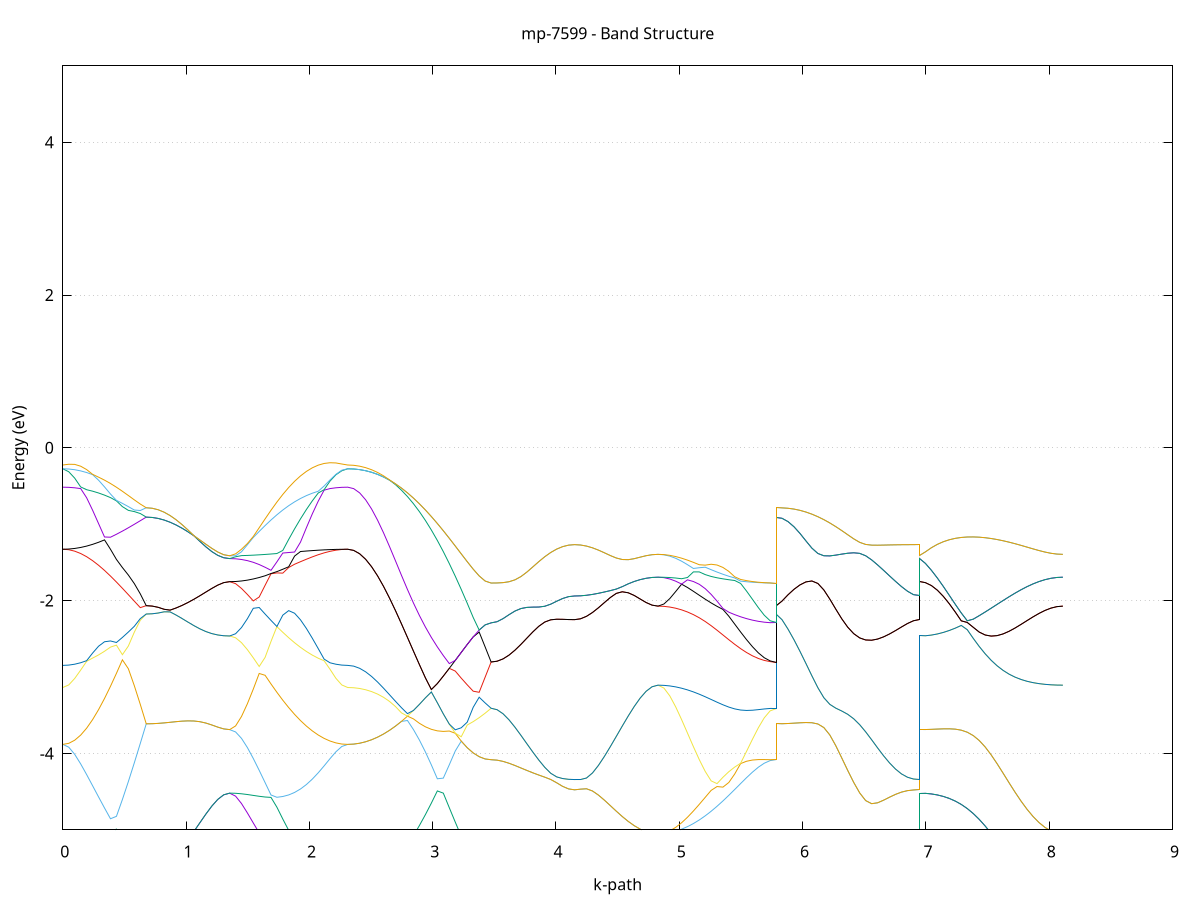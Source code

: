 set title 'mp-7599 - Band Structure'
set xlabel 'k-path'
set ylabel 'Energy (eV)'
set grid y
set yrange [-5:5]
set terminal png size 800,600
set output 'mp-7599_bands_gnuplot.png'
plot '-' using 1:2 with lines notitle, '-' using 1:2 with lines notitle, '-' using 1:2 with lines notitle, '-' using 1:2 with lines notitle, '-' using 1:2 with lines notitle, '-' using 1:2 with lines notitle, '-' using 1:2 with lines notitle, '-' using 1:2 with lines notitle, '-' using 1:2 with lines notitle, '-' using 1:2 with lines notitle, '-' using 1:2 with lines notitle, '-' using 1:2 with lines notitle, '-' using 1:2 with lines notitle, '-' using 1:2 with lines notitle, '-' using 1:2 with lines notitle, '-' using 1:2 with lines notitle, '-' using 1:2 with lines notitle, '-' using 1:2 with lines notitle, '-' using 1:2 with lines notitle, '-' using 1:2 with lines notitle, '-' using 1:2 with lines notitle, '-' using 1:2 with lines notitle, '-' using 1:2 with lines notitle, '-' using 1:2 with lines notitle, '-' using 1:2 with lines notitle, '-' using 1:2 with lines notitle, '-' using 1:2 with lines notitle, '-' using 1:2 with lines notitle, '-' using 1:2 with lines notitle, '-' using 1:2 with lines notitle, '-' using 1:2 with lines notitle, '-' using 1:2 with lines notitle, '-' using 1:2 with lines notitle, '-' using 1:2 with lines notitle, '-' using 1:2 with lines notitle, '-' using 1:2 with lines notitle, '-' using 1:2 with lines notitle, '-' using 1:2 with lines notitle, '-' using 1:2 with lines notitle, '-' using 1:2 with lines notitle, '-' using 1:2 with lines notitle, '-' using 1:2 with lines notitle
0.000000 -96.876294
0.048342 -96.876294
0.096685 -96.876294
0.145027 -96.876294
0.193370 -96.876294
0.241712 -96.876294
0.290054 -96.876294
0.338397 -96.876194
0.386739 -96.876194
0.435082 -96.876094
0.483424 -96.875994
0.531767 -96.875894
0.580109 -96.875794
0.628451 -96.875694
0.676794 -96.875494
0.676794 -96.875494
0.725136 -96.875594
0.773479 -96.875594
0.821821 -96.875594
0.870163 -96.875594
0.918506 -96.875594
0.966848 -96.875494
1.015191 -96.875594
1.063533 -96.875494
1.111875 -96.875594
1.160218 -96.875594
1.208560 -96.875594
1.256903 -96.875494
1.305245 -96.875494
1.353587 -96.875494
1.353587 -96.875494
1.401444 -96.875494
1.449301 -96.875494
1.497157 -96.875594
1.545014 -96.875694
1.592870 -96.875694
1.640727 -96.875794
1.688583 -96.875794
1.736440 -96.875894
1.784296 -96.875994
1.832153 -96.876094
1.880009 -96.876194
1.927866 -96.876194
1.975723 -96.876294
2.023579 -96.876294
2.071436 -96.876294
2.119292 -96.876294
2.167149 -96.876294
2.215005 -96.876294
2.262862 -96.876294
2.310718 -96.876294
2.310718 -96.876294
2.359182 -96.876294
2.407646 -96.876294
2.456110 -96.876294
2.504574 -96.876294
2.553038 -96.876294
2.601502 -96.876294
2.649966 -96.876294
2.698430 -96.876094
2.746894 -96.875994
2.795357 -96.876094
2.843821 -96.875994
2.892285 -96.875894
2.940749 -96.875794
2.989213 -96.875794
3.037677 -96.875694
3.086141 -96.875594
3.134605 -96.875494
3.183069 -96.875294
3.231533 -96.875294
3.279996 -96.875094
3.328460 -96.874994
3.376924 -96.874894
3.425388 -96.874894
3.473852 -96.874794
3.473852 -96.874794
3.522194 -96.874794
3.570537 -96.874794
3.618879 -96.874794
3.667222 -96.874794
3.715564 -96.874694
3.763907 -96.874694
3.812249 -96.874694
3.860591 -96.874694
3.908934 -96.874694
3.957276 -96.874694
4.005619 -96.874694
4.053961 -96.874694
4.102303 -96.874694
4.150646 -96.874694
4.150646 -96.874694
4.198988 -96.874694
4.247331 -96.874694
4.295673 -96.874694
4.344015 -96.874694
4.392358 -96.874694
4.440700 -96.874694
4.489043 -96.874594
4.537385 -96.874594
4.585728 -96.874594
4.634070 -96.874594
4.682412 -96.874594
4.730755 -96.874594
4.779097 -96.874594
4.827440 -96.874594
4.827440 -96.874594
4.875296 -96.874594
4.923153 -96.874594
4.971009 -96.874594
5.018866 -96.874594
5.066722 -96.874594
5.114579 -96.874694
5.162435 -96.874694
5.210292 -96.874694
5.258148 -96.874694
5.306005 -96.874694
5.353862 -96.874694
5.401718 -96.874694
5.449575 -96.874694
5.497431 -96.874694
5.545288 -96.874794
5.593144 -96.874794
5.641001 -96.874794
5.688857 -96.874794
5.736714 -96.874794
5.784570 -96.874794
5.784570 -96.875494
5.833034 -96.875594
5.881498 -96.875594
5.929962 -96.875594
5.978426 -96.875494
6.026890 -96.875494
6.075354 -96.875394
6.123818 -96.875494
6.172282 -96.875394
6.220746 -96.875394
6.269209 -96.875394
6.317673 -96.875294
6.366137 -96.875194
6.414601 -96.875094
6.463065 -96.875094
6.511529 -96.874994
6.559993 -96.874994
6.608457 -96.874894
6.656921 -96.874794
6.705385 -96.874794
6.753849 -96.874794
6.802312 -96.874794
6.850776 -96.874794
6.899240 -96.874694
6.947704 -96.874694
6.947704 -96.875494
6.996168 -96.875494
7.044632 -96.875494
7.093096 -96.875394
7.141560 -96.875394
7.190024 -96.875394
7.238488 -96.875394
7.286951 -96.875394
7.335415 -96.875294
7.383879 -96.875294
7.432343 -96.875194
7.480807 -96.875194
7.529271 -96.875194
7.577735 -96.875094
7.626199 -96.874994
7.674663 -96.874894
7.723127 -96.874794
7.771590 -96.874694
7.820054 -96.874694
7.868518 -96.874594
7.916982 -96.874694
7.965446 -96.874694
8.013910 -96.874694
8.062374 -96.874594
8.110838 -96.874594
e
0.000000 -96.874494
0.048342 -96.874494
0.096685 -96.874594
0.145027 -96.874594
0.193370 -96.874594
0.241712 -96.874694
0.290054 -96.874694
0.338397 -96.874794
0.386739 -96.874894
0.435082 -96.874994
0.483424 -96.875094
0.531767 -96.875294
0.580109 -96.875394
0.628451 -96.875494
0.676794 -96.875494
0.676794 -96.875494
0.725136 -96.875594
0.773479 -96.875594
0.821821 -96.875594
0.870163 -96.875594
0.918506 -96.875594
0.966848 -96.875494
1.015191 -96.875594
1.063533 -96.875494
1.111875 -96.875594
1.160218 -96.875594
1.208560 -96.875594
1.256903 -96.875494
1.305245 -96.875494
1.353587 -96.875494
1.353587 -96.875494
1.401444 -96.875494
1.449301 -96.875494
1.497157 -96.875494
1.545014 -96.875394
1.592870 -96.875394
1.640727 -96.875294
1.688583 -96.875194
1.736440 -96.875094
1.784296 -96.875094
1.832153 -96.874994
1.880009 -96.874894
1.927866 -96.874794
1.975723 -96.874694
2.023579 -96.874694
2.071436 -96.874594
2.119292 -96.874594
2.167149 -96.874594
2.215005 -96.874594
2.262862 -96.874494
2.310718 -96.874494
2.310718 -96.874494
2.359182 -96.874494
2.407646 -96.874494
2.456110 -96.874394
2.504574 -96.874494
2.553038 -96.874494
2.601502 -96.874494
2.649966 -96.874394
2.698430 -96.874494
2.746894 -96.874494
2.795357 -96.874494
2.843821 -96.874494
2.892285 -96.874494
2.940749 -96.874494
2.989213 -96.874494
3.037677 -96.874494
3.086141 -96.874594
3.134605 -96.874594
3.183069 -96.874494
3.231533 -96.874594
3.279996 -96.874594
3.328460 -96.874594
3.376924 -96.874594
3.425388 -96.874694
3.473852 -96.874694
3.473852 -96.874694
3.522194 -96.874794
3.570537 -96.874794
3.618879 -96.874794
3.667222 -96.874794
3.715564 -96.874694
3.763907 -96.874694
3.812249 -96.874694
3.860591 -96.874694
3.908934 -96.874694
3.957276 -96.874694
4.005619 -96.874694
4.053961 -96.874694
4.102303 -96.874694
4.150646 -96.874694
4.150646 -96.874694
4.198988 -96.874694
4.247331 -96.874694
4.295673 -96.874694
4.344015 -96.874694
4.392358 -96.874694
4.440700 -96.874694
4.489043 -96.874594
4.537385 -96.874594
4.585728 -96.874594
4.634070 -96.874594
4.682412 -96.874594
4.730755 -96.874594
4.779097 -96.874594
4.827440 -96.874594
4.827440 -96.874594
4.875296 -96.874594
4.923153 -96.874594
4.971009 -96.874594
5.018866 -96.874594
5.066722 -96.874594
5.114579 -96.874594
5.162435 -96.874594
5.210292 -96.874594
5.258148 -96.874694
5.306005 -96.874694
5.353862 -96.874694
5.401718 -96.874694
5.449575 -96.874694
5.497431 -96.874694
5.545288 -96.874694
5.593144 -96.874694
5.641001 -96.874794
5.688857 -96.874794
5.736714 -96.874794
5.784570 -96.874694
5.784570 -96.875494
5.833034 -96.875594
5.881498 -96.875594
5.929962 -96.875594
5.978426 -96.875494
6.026890 -96.875494
6.075354 -96.875394
6.123818 -96.875494
6.172282 -96.875394
6.220746 -96.875394
6.269209 -96.875294
6.317673 -96.875294
6.366137 -96.875194
6.414601 -96.875094
6.463065 -96.874994
6.511529 -96.874994
6.559993 -96.874994
6.608457 -96.874894
6.656921 -96.874794
6.705385 -96.874794
6.753849 -96.874794
6.802312 -96.874794
6.850776 -96.874794
6.899240 -96.874694
6.947704 -96.874694
6.947704 -96.875494
6.996168 -96.875494
7.044632 -96.875494
7.093096 -96.875394
7.141560 -96.875394
7.190024 -96.875394
7.238488 -96.875394
7.286951 -96.875394
7.335415 -96.875294
7.383879 -96.875294
7.432343 -96.875194
7.480807 -96.875194
7.529271 -96.875194
7.577735 -96.875094
7.626199 -96.874994
7.674663 -96.874894
7.723127 -96.874794
7.771590 -96.874694
7.820054 -96.874694
7.868518 -96.874594
7.916982 -96.874694
7.965446 -96.874694
8.013910 -96.874694
8.062374 -96.874594
8.110838 -96.874594
e
0.000000 -96.871894
0.048342 -96.871894
0.096685 -96.871794
0.145027 -96.871894
0.193370 -96.871894
0.241712 -96.871894
0.290054 -96.871894
0.338397 -96.871894
0.386739 -96.871894
0.435082 -96.871894
0.483424 -96.871794
0.531767 -96.871794
0.580109 -96.871794
0.628451 -96.871794
0.676794 -96.871794
0.676794 -96.871794
0.725136 -96.871794
0.773479 -96.871794
0.821821 -96.871794
0.870163 -96.871894
0.918506 -96.871894
0.966848 -96.871794
1.015191 -96.871894
1.063533 -96.871794
1.111875 -96.871894
1.160218 -96.871894
1.208560 -96.871894
1.256903 -96.871894
1.305245 -96.871894
1.353587 -96.871894
1.353587 -96.871894
1.401444 -96.871894
1.449301 -96.871894
1.497157 -96.871894
1.545014 -96.871894
1.592870 -96.871894
1.640727 -96.871894
1.688583 -96.871894
1.736440 -96.871894
1.784296 -96.871894
1.832153 -96.871894
1.880009 -96.871894
1.927866 -96.871894
1.975723 -96.871894
2.023579 -96.871894
2.071436 -96.871894
2.119292 -96.871894
2.167149 -96.871894
2.215005 -96.871894
2.262862 -96.871894
2.310718 -96.871894
2.310718 -96.871894
2.359182 -96.871894
2.407646 -96.871894
2.456110 -96.871894
2.504574 -96.871894
2.553038 -96.871794
2.601502 -96.871794
2.649966 -96.871694
2.698430 -96.871694
2.746894 -96.871694
2.795357 -96.871694
2.843821 -96.871594
2.892285 -96.871594
2.940749 -96.871594
2.989213 -96.871494
3.037677 -96.871494
3.086141 -96.871494
3.134605 -96.871494
3.183069 -96.871394
3.231533 -96.871294
3.279996 -96.871194
3.328460 -96.871294
3.376924 -96.871194
3.425388 -96.871194
3.473852 -96.871194
3.473852 -96.871194
3.522194 -96.871194
3.570537 -96.871194
3.618879 -96.871194
3.667222 -96.871194
3.715564 -96.871194
3.763907 -96.871194
3.812249 -96.871194
3.860591 -96.871194
3.908934 -96.871194
3.957276 -96.871194
4.005619 -96.871194
4.053961 -96.871194
4.102303 -96.871194
4.150646 -96.871194
4.150646 -96.871194
4.198988 -96.871194
4.247331 -96.871194
4.295673 -96.871194
4.344015 -96.871194
4.392358 -96.871194
4.440700 -96.871194
4.489043 -96.871194
4.537385 -96.871194
4.585728 -96.871194
4.634070 -96.871194
4.682412 -96.871194
4.730755 -96.871194
4.779097 -96.871194
4.827440 -96.871194
4.827440 -96.871194
4.875296 -96.871194
4.923153 -96.871194
4.971009 -96.871194
5.018866 -96.871194
5.066722 -96.871194
5.114579 -96.871194
5.162435 -96.871194
5.210292 -96.871294
5.258148 -96.871294
5.306005 -96.871194
5.353862 -96.871194
5.401718 -96.871194
5.449575 -96.871194
5.497431 -96.871194
5.545288 -96.871294
5.593144 -96.871194
5.641001 -96.871194
5.688857 -96.871194
5.736714 -96.871194
5.784570 -96.871194
5.784570 -96.871794
5.833034 -96.871794
5.881498 -96.871794
5.929962 -96.871794
5.978426 -96.871794
6.026890 -96.871694
6.075354 -96.871694
6.123818 -96.871694
6.172282 -96.871594
6.220746 -96.871594
6.269209 -96.871594
6.317673 -96.871494
6.366137 -96.871494
6.414601 -96.871494
6.463065 -96.871394
6.511529 -96.871394
6.559993 -96.871294
6.608457 -96.871294
6.656921 -96.871294
6.705385 -96.871294
6.753849 -96.871294
6.802312 -96.871294
6.850776 -96.871294
6.899240 -96.871294
6.947704 -96.871194
6.947704 -96.871894
6.996168 -96.871794
7.044632 -96.871794
7.093096 -96.871794
7.141560 -96.871794
7.190024 -96.871794
7.238488 -96.871694
7.286951 -96.871694
7.335415 -96.871694
7.383879 -96.871694
7.432343 -96.871594
7.480807 -96.871594
7.529271 -96.871594
7.577735 -96.871594
7.626199 -96.871494
7.674663 -96.871394
7.723127 -96.871394
7.771590 -96.871294
7.820054 -96.871294
7.868518 -96.871194
7.916982 -96.871194
7.965446 -96.871194
8.013910 -96.871194
8.062374 -96.871094
8.110838 -96.871194
e
0.000000 -96.871894
0.048342 -96.871794
0.096685 -96.871794
0.145027 -96.871794
0.193370 -96.871794
0.241712 -96.871794
0.290054 -96.871794
0.338397 -96.871794
0.386739 -96.871794
0.435082 -96.871794
0.483424 -96.871794
0.531767 -96.871794
0.580109 -96.871794
0.628451 -96.871794
0.676794 -96.871794
0.676794 -96.871794
0.725136 -96.871794
0.773479 -96.871794
0.821821 -96.871794
0.870163 -96.871894
0.918506 -96.871894
0.966848 -96.871794
1.015191 -96.871894
1.063533 -96.871794
1.111875 -96.871894
1.160218 -96.871894
1.208560 -96.871894
1.256903 -96.871894
1.305245 -96.871894
1.353587 -96.871894
1.353587 -96.871894
1.401444 -96.871894
1.449301 -96.871894
1.497157 -96.871894
1.545014 -96.871894
1.592870 -96.871794
1.640727 -96.871894
1.688583 -96.871894
1.736440 -96.871794
1.784296 -96.871894
1.832153 -96.871794
1.880009 -96.871894
1.927866 -96.871794
1.975723 -96.871894
2.023579 -96.871894
2.071436 -96.871894
2.119292 -96.871894
2.167149 -96.871794
2.215005 -96.871894
2.262862 -96.871894
2.310718 -96.871894
2.310718 -96.871894
2.359182 -96.871894
2.407646 -96.871894
2.456110 -96.871894
2.504574 -96.871894
2.553038 -96.871794
2.601502 -96.871794
2.649966 -96.871694
2.698430 -96.871694
2.746894 -96.871694
2.795357 -96.871694
2.843821 -96.871594
2.892285 -96.871594
2.940749 -96.871594
2.989213 -96.871494
3.037677 -96.871494
3.086141 -96.871494
3.134605 -96.871494
3.183069 -96.871294
3.231533 -96.871294
3.279996 -96.871194
3.328460 -96.871294
3.376924 -96.871194
3.425388 -96.871194
3.473852 -96.871194
3.473852 -96.871194
3.522194 -96.871194
3.570537 -96.871194
3.618879 -96.871194
3.667222 -96.871194
3.715564 -96.871194
3.763907 -96.871194
3.812249 -96.871194
3.860591 -96.871194
3.908934 -96.871194
3.957276 -96.871194
4.005619 -96.871194
4.053961 -96.871194
4.102303 -96.871194
4.150646 -96.871194
4.150646 -96.871194
4.198988 -96.871194
4.247331 -96.871194
4.295673 -96.871194
4.344015 -96.871194
4.392358 -96.871194
4.440700 -96.871194
4.489043 -96.871194
4.537385 -96.871194
4.585728 -96.871194
4.634070 -96.871194
4.682412 -96.871194
4.730755 -96.871194
4.779097 -96.871194
4.827440 -96.871194
4.827440 -96.871194
4.875296 -96.871194
4.923153 -96.871194
4.971009 -96.871194
5.018866 -96.871194
5.066722 -96.871194
5.114579 -96.871194
5.162435 -96.871194
5.210292 -96.871194
5.258148 -96.871194
5.306005 -96.871194
5.353862 -96.871194
5.401718 -96.871094
5.449575 -96.871194
5.497431 -96.871194
5.545288 -96.871194
5.593144 -96.871194
5.641001 -96.871194
5.688857 -96.871194
5.736714 -96.871194
5.784570 -96.871194
5.784570 -96.871794
5.833034 -96.871794
5.881498 -96.871794
5.929962 -96.871794
5.978426 -96.871794
6.026890 -96.871694
6.075354 -96.871694
6.123818 -96.871694
6.172282 -96.871594
6.220746 -96.871594
6.269209 -96.871594
6.317673 -96.871494
6.366137 -96.871494
6.414601 -96.871494
6.463065 -96.871394
6.511529 -96.871394
6.559993 -96.871294
6.608457 -96.871294
6.656921 -96.871294
6.705385 -96.871294
6.753849 -96.871294
6.802312 -96.871294
6.850776 -96.871294
6.899240 -96.871294
6.947704 -96.871194
6.947704 -96.871894
6.996168 -96.871794
7.044632 -96.871794
7.093096 -96.871794
7.141560 -96.871794
7.190024 -96.871794
7.238488 -96.871694
7.286951 -96.871694
7.335415 -96.871694
7.383879 -96.871694
7.432343 -96.871594
7.480807 -96.871594
7.529271 -96.871594
7.577735 -96.871594
7.626199 -96.871494
7.674663 -96.871394
7.723127 -96.871394
7.771590 -96.871294
7.820054 -96.871294
7.868518 -96.871194
7.916982 -96.871194
7.965446 -96.871194
8.013910 -96.871194
8.062374 -96.871094
8.110838 -96.871194
e
0.000000 -18.726894
0.048342 -18.723294
0.096685 -18.712494
0.145027 -18.694794
0.193370 -18.669794
0.241712 -18.637994
0.290054 -18.599394
0.338397 -18.554294
0.386739 -18.502994
0.435082 -18.445794
0.483424 -18.382994
0.531767 -18.314894
0.580109 -18.241994
0.628451 -18.164994
0.676794 -18.084394
0.676794 -18.084394
0.725136 -18.081894
0.773479 -18.074194
0.821821 -18.061394
0.870163 -18.043894
0.918506 -18.021794
0.966848 -17.995594
1.015191 -17.966094
1.063533 -17.933894
1.111875 -17.900194
1.160218 -17.866594
1.208560 -17.835194
1.256903 -17.808894
1.305245 -17.790994
1.353587 -17.784694
1.353587 -17.784694
1.401444 -17.799394
1.449301 -17.840294
1.497157 -17.898394
1.545014 -17.966294
1.592870 -18.038994
1.640727 -18.113294
1.688583 -18.187094
1.736440 -18.259094
1.784296 -18.327994
1.832153 -18.392894
1.880009 -18.453394
1.927866 -18.508694
1.975723 -18.558494
2.023579 -18.602394
2.071436 -18.639994
2.119292 -18.671094
2.167149 -18.695394
2.215005 -18.712794
2.262862 -18.723394
2.310718 -18.726894
2.310718 -18.726894
2.359182 -18.723394
2.407646 -18.712694
2.456110 -18.694894
2.504574 -18.670194
2.553038 -18.638594
2.601502 -18.600594
2.649966 -18.555894
2.698430 -18.505094
2.746894 -18.448394
2.795357 -18.386394
2.843821 -18.319194
2.892285 -18.247394
2.940749 -18.171494
2.989213 -18.092394
3.037677 -18.010294
3.086141 -17.925794
3.134605 -17.839694
3.183069 -17.752894
3.231533 -17.666194
3.279996 -17.580194
3.328460 -17.496294
3.376924 -17.414794
3.425388 -17.336794
3.473852 -17.263094
3.473852 -17.263094
3.522194 -17.262194
3.570537 -17.259494
3.618879 -17.254994
3.667222 -17.248894
3.715564 -17.241494
3.763907 -17.232994
3.812249 -17.223694
3.860591 -17.214194
3.908934 -17.204794
3.957276 -17.196094
4.005619 -17.188494
4.053961 -17.182694
4.102303 -17.179094
4.150646 -17.177794
4.150646 -17.177794
4.198988 -17.177394
4.247331 -17.176094
4.295673 -17.173994
4.344015 -17.171294
4.392358 -17.167994
4.440700 -17.164294
4.489043 -17.160094
4.537385 -17.155994
4.585728 -17.152094
4.634070 -17.148494
4.682412 -17.145494
4.730755 -17.143194
4.779097 -17.141794
4.827440 -17.141294
4.827440 -17.141294
4.875296 -17.141794
4.923153 -17.144094
4.971009 -17.147794
5.018866 -17.152894
5.066722 -17.159194
5.114579 -17.166594
5.162435 -17.174794
5.210292 -17.183694
5.258148 -17.193094
5.306005 -17.202594
5.353862 -17.212094
5.401718 -17.221294
5.449575 -17.229994
5.497431 -17.238094
5.545288 -17.245294
5.593144 -17.251394
5.641001 -17.256394
5.688857 -17.259994
5.736714 -17.262194
5.784570 -17.263094
5.784570 -18.084394
5.833034 -18.081494
5.881498 -18.072594
5.929962 -18.057794
5.978426 -18.037294
6.026890 -18.011194
6.075354 -17.979794
6.123818 -17.943394
6.172282 -17.902294
6.220746 -17.856894
6.269209 -17.807694
6.317673 -17.755194
6.366137 -17.699894
6.414601 -17.642794
6.463065 -17.584394
6.511529 -17.525794
6.559993 -17.467694
6.608457 -17.411394
6.656921 -17.357794
6.705385 -17.308494
6.753849 -17.264894
6.802312 -17.228494
6.850776 -17.200994
6.899240 -17.183694
6.947704 -17.177794
6.947704 -17.784694
6.996168 -17.782094
7.044632 -17.774694
7.093096 -17.762494
7.141560 -17.745694
7.190024 -17.724394
7.238488 -17.698894
7.286951 -17.669694
7.335415 -17.636994
7.383879 -17.601194
7.432343 -17.562994
7.480807 -17.522794
7.529271 -17.481394
7.577735 -17.439294
7.626199 -17.397194
7.674663 -17.356094
7.723127 -17.316494
7.771590 -17.279294
7.820054 -17.245194
7.868518 -17.214894
7.916982 -17.189294
7.965446 -17.168694
8.013910 -17.153594
8.062374 -17.144294
8.110838 -17.141294
e
0.000000 -17.044694
0.048342 -17.064894
0.096685 -17.112094
0.145027 -17.172194
0.193370 -17.240494
0.241712 -17.314994
0.290054 -17.394194
0.338397 -17.476994
0.386739 -17.562594
0.435082 -17.650194
0.483424 -17.738594
0.531767 -17.827094
0.580109 -17.914594
0.628451 -18.000594
0.676794 -18.084094
0.676794 -18.084094
0.725136 -18.081594
0.773479 -18.073894
0.821821 -18.061094
0.870163 -18.043494
0.918506 -18.021494
0.966848 -17.995294
1.015191 -17.965794
1.063533 -17.933494
1.111875 -17.899894
1.160218 -17.866194
1.208560 -17.834794
1.256903 -17.808494
1.305245 -17.790594
1.353587 -17.784294
1.353587 -17.784294
1.401444 -17.781694
1.449301 -17.773494
1.497157 -17.759794
1.545014 -17.740694
1.592870 -17.716294
1.640727 -17.687094
1.688583 -17.653094
1.736440 -17.614694
1.784296 -17.572094
1.832153 -17.525994
1.880009 -17.476694
1.927866 -17.424794
1.975723 -17.370894
2.023579 -17.315794
2.071436 -17.260094
2.119292 -17.204894
2.167149 -17.151494
2.215005 -17.102294
2.262862 -17.062294
2.310718 -17.044694
2.310718 -17.044694
2.359182 -17.042694
2.407646 -17.036594
2.456110 -17.026494
2.504574 -17.012694
2.553038 -16.994994
2.601502 -16.974094
2.649966 -16.949894
2.698430 -16.922994
2.746894 -16.893694
2.795357 -16.862494
2.843821 -16.848894
2.892285 -16.847894
2.940749 -16.850594
2.989213 -16.857694
3.037677 -16.869794
3.086141 -16.887594
3.134605 -16.911494
3.183069 -16.941894
3.231533 -16.979094
3.279996 -17.023094
3.328460 -17.073794
3.376924 -17.130994
3.425388 -17.194294
3.473852 -17.262894
3.473852 -17.262894
3.522194 -17.261994
3.570537 -17.259294
3.618879 -17.254794
3.667222 -17.248694
3.715564 -17.241294
3.763907 -17.232694
3.812249 -17.223494
3.860591 -17.213894
3.908934 -17.204594
3.957276 -17.195894
4.005619 -17.188294
4.053961 -17.182494
4.102303 -17.178794
4.150646 -17.177594
4.150646 -17.177594
4.198988 -17.177194
4.247331 -17.175894
4.295673 -17.173794
4.344015 -17.170994
4.392358 -17.167794
4.440700 -17.163994
4.489043 -17.159894
4.537385 -17.155794
4.585728 -17.151894
4.634070 -17.148294
4.682412 -17.145294
4.730755 -17.142994
4.779097 -17.141494
4.827440 -17.141094
4.827440 -17.141094
4.875296 -17.141494
4.923153 -17.142194
4.971009 -17.143494
5.018866 -17.145494
5.066722 -17.148594
5.114579 -17.152994
5.162435 -17.158794
5.210292 -17.166094
5.258148 -17.174794
5.306005 -17.184694
5.353862 -17.195194
5.401718 -17.206294
5.449575 -17.217494
5.497431 -17.228194
5.545288 -17.238094
5.593144 -17.246594
5.641001 -17.253594
5.688857 -17.258894
5.736714 -17.262094
5.784570 -17.262894
5.784570 -18.084094
5.833034 -18.081194
5.881498 -18.072294
5.929962 -18.057494
5.978426 -18.036994
6.026890 -18.010894
6.075354 -17.979494
6.123818 -17.943094
6.172282 -17.901994
6.220746 -17.856594
6.269209 -17.807394
6.317673 -17.754894
6.366137 -17.699694
6.414601 -17.642494
6.463065 -17.584194
6.511529 -17.525494
6.559993 -17.467494
6.608457 -17.411094
6.656921 -17.357594
6.705385 -17.308294
6.753849 -17.264694
6.802312 -17.228294
6.850776 -17.200794
6.899240 -17.183494
6.947704 -17.177594
6.947704 -17.784294
6.996168 -17.781694
7.044632 -17.774294
7.093096 -17.762094
7.141560 -17.745294
7.190024 -17.723994
7.238488 -17.698494
7.286951 -17.669294
7.335415 -17.636594
7.383879 -17.600794
7.432343 -17.562594
7.480807 -17.522394
7.529271 -17.481094
7.577735 -17.438994
7.626199 -17.396894
7.674663 -17.355794
7.723127 -17.316194
7.771590 -17.278994
7.820054 -17.244894
7.868518 -17.214694
7.916982 -17.189094
7.965446 -17.168494
8.013910 -17.153394
8.062374 -17.144094
8.110838 -17.141094
e
0.000000 -17.044494
0.048342 -17.043294
0.096685 -17.039394
0.145027 -17.033094
0.193370 -17.024294
0.241712 -17.013394
0.290054 -17.000294
0.338397 -16.985194
0.386739 -16.968694
0.435082 -16.950694
0.483424 -16.931694
0.531767 -16.912094
0.580109 -16.892294
0.628451 -16.872694
0.676794 -16.853794
0.676794 -16.853794
0.725136 -16.857694
0.773479 -16.869194
0.821821 -16.887994
0.870163 -16.913494
0.918506 -16.944994
0.966848 -16.981594
1.015191 -17.022194
1.063533 -17.065294
1.111875 -17.109394
1.160218 -17.152194
1.208560 -17.191394
1.256903 -17.223394
1.305245 -17.244794
1.353587 -17.252394
1.353587 -17.252394
1.401444 -17.250894
1.449301 -17.247394
1.497157 -17.241494
1.545014 -17.233294
1.592870 -17.222994
1.640727 -17.210994
1.688583 -17.197394
1.736440 -17.182694
1.784296 -17.166994
1.832153 -17.150794
1.880009 -17.134494
1.927866 -17.118494
1.975723 -17.103094
2.023579 -17.088894
2.071436 -17.076094
2.119292 -17.065194
2.167149 -17.056294
2.215005 -17.049794
2.262862 -17.045794
2.310718 -17.044494
2.310718 -17.044494
2.359182 -17.042494
2.407646 -17.036394
2.456110 -17.026294
2.504574 -17.012394
2.553038 -16.994794
2.601502 -16.973894
2.649966 -16.949694
2.698430 -16.922794
2.746894 -16.893494
2.795357 -16.862394
2.843821 -16.829794
2.892285 -16.796094
2.940749 -16.762094
2.989213 -16.728094
3.037677 -16.694994
3.086141 -16.663394
3.134605 -16.633594
3.183069 -16.606294
3.231533 -16.582194
3.279996 -16.561694
3.328460 -16.545394
3.376924 -16.533394
3.425388 -16.526094
3.473852 -16.523594
3.473852 -16.523594
3.522194 -16.524794
3.570537 -16.528194
3.618879 -16.533694
3.667222 -16.541094
3.715564 -16.550094
3.763907 -16.560294
3.812249 -16.571394
3.860591 -16.582794
3.908934 -16.593994
3.957276 -16.604294
4.005619 -16.613194
4.053961 -16.619994
4.102303 -16.624294
4.150646 -16.625794
4.150646 -16.625794
4.198988 -16.626294
4.247331 -16.627394
4.295673 -16.629294
4.344015 -16.631894
4.392358 -16.635194
4.440700 -16.638794
4.489043 -16.642594
4.537385 -16.646594
4.585728 -16.650394
4.634070 -16.653794
4.682412 -16.656794
4.730755 -16.659094
4.779097 -16.660494
4.827440 -16.660994
4.827440 -16.660994
4.875296 -16.660794
4.923153 -16.660494
4.971009 -16.659494
5.018866 -16.657894
5.066722 -16.655094
5.114579 -16.650994
5.162435 -16.645194
5.210292 -16.637594
5.258148 -16.628294
5.306005 -16.617294
5.353862 -16.605194
5.401718 -16.592394
5.449575 -16.579394
5.497431 -16.566594
5.545288 -16.554794
5.593144 -16.544194
5.641001 -16.535594
5.688857 -16.529094
5.736714 -16.525094
5.784570 -16.523594
5.784570 -16.853794
5.833034 -16.852294
5.881498 -16.847894
5.929962 -16.840794
5.978426 -16.830794
6.026890 -16.818394
6.075354 -16.803894
6.123818 -16.787794
6.172282 -16.769994
6.220746 -16.751494
6.269209 -16.732394
6.317673 -16.713494
6.366137 -16.695194
6.414601 -16.677994
6.463065 -16.662494
6.511529 -16.649094
6.559993 -16.638094
6.608457 -16.629894
6.656921 -16.624494
6.705385 -16.621694
6.753849 -16.621094
6.802312 -16.622094
6.850776 -16.623794
6.899240 -16.625294
6.947704 -16.625794
6.947704 -17.252394
6.996168 -17.250094
7.044632 -17.243194
7.093096 -17.231894
7.141560 -17.216394
7.190024 -17.196594
7.238488 -17.172994
7.286951 -17.145894
7.335415 -17.115694
7.383879 -17.082694
7.432343 -17.047394
7.480807 -17.010394
7.529271 -16.972294
7.577735 -16.933594
7.626199 -16.894994
7.674663 -16.857294
7.723127 -16.820994
7.771590 -16.786894
7.820054 -16.755794
7.868518 -16.728194
7.916982 -16.704694
7.965446 -16.685894
8.013910 -16.672194
8.062374 -16.663694
8.110838 -16.660994
e
0.000000 -16.913794
0.048342 -16.900194
0.096685 -16.873294
0.145027 -16.846194
0.193370 -16.823294
0.241712 -16.805794
0.290054 -16.794094
0.338397 -16.787394
0.386739 -16.785994
0.435082 -16.789094
0.483424 -16.796194
0.531767 -16.806894
0.580109 -16.820394
0.628451 -16.836094
0.676794 -16.853694
0.676794 -16.853694
0.725136 -16.857594
0.773479 -16.868994
0.821821 -16.887794
0.870163 -16.913394
0.918506 -16.944894
0.966848 -16.981494
1.015191 -17.022094
1.063533 -17.065094
1.111875 -17.109194
1.160218 -17.152094
1.208560 -17.191194
1.256903 -17.223194
1.305245 -17.244594
1.353587 -17.252194
1.353587 -17.252194
1.401444 -17.238994
1.449301 -17.202994
1.497157 -17.153094
1.545014 -17.096994
1.592870 -17.039694
1.640727 -16.984494
1.688583 -16.933794
1.736440 -16.888994
1.784296 -16.851394
1.832153 -16.821494
1.880009 -16.799994
1.927866 -16.786994
1.975723 -16.782694
2.023579 -16.786794
2.071436 -16.798794
2.119292 -16.817894
2.167149 -16.843194
2.215005 -16.872394
2.262862 -16.900294
2.310718 -16.913794
2.310718 -16.913794
2.359182 -16.912794
2.407646 -16.909894
2.456110 -16.905194
2.504574 -16.899094
2.553038 -16.891594
2.601502 -16.883394
2.649966 -16.874694
2.698430 -16.866394
2.746894 -16.858794
2.795357 -16.852794
2.843821 -16.829594
2.892285 -16.795994
2.940749 -16.761894
2.989213 -16.728094
3.037677 -16.694894
3.086141 -16.663294
3.134605 -16.633594
3.183069 -16.606194
3.231533 -16.582194
3.279996 -16.561694
3.328460 -16.545394
3.376924 -16.533394
3.425388 -16.526094
3.473852 -16.523594
3.473852 -16.523594
3.522194 -16.524794
3.570537 -16.528194
3.618879 -16.533694
3.667222 -16.541094
3.715564 -16.549994
3.763907 -16.560294
3.812249 -16.571394
3.860591 -16.582794
3.908934 -16.593994
3.957276 -16.604294
4.005619 -16.613194
4.053961 -16.619994
4.102303 -16.624294
4.150646 -16.625794
4.150646 -16.625794
4.198988 -16.626294
4.247331 -16.627394
4.295673 -16.629294
4.344015 -16.631894
4.392358 -16.635194
4.440700 -16.638794
4.489043 -16.642594
4.537385 -16.646594
4.585728 -16.650394
4.634070 -16.653794
4.682412 -16.656794
4.730755 -16.659094
4.779097 -16.660494
4.827440 -16.660994
4.827440 -16.660994
4.875296 -16.660094
4.923153 -16.657794
4.971009 -16.653694
5.018866 -16.648194
5.066722 -16.641294
5.114579 -16.633294
5.162435 -16.624194
5.210292 -16.614394
5.258148 -16.604094
5.306005 -16.593294
5.353862 -16.582394
5.401718 -16.571894
5.449575 -16.561894
5.497431 -16.552594
5.545288 -16.544394
5.593144 -16.537194
5.641001 -16.531394
5.688857 -16.527094
5.736714 -16.524494
5.784570 -16.523594
5.784570 -16.853694
5.833034 -16.852194
5.881498 -16.847794
5.929962 -16.840694
5.978426 -16.830694
6.026890 -16.818294
6.075354 -16.803894
6.123818 -16.787694
6.172282 -16.769994
6.220746 -16.751394
6.269209 -16.732394
6.317673 -16.713494
6.366137 -16.695194
6.414601 -16.677994
6.463065 -16.662394
6.511529 -16.648994
6.559993 -16.638094
6.608457 -16.629894
6.656921 -16.624494
6.705385 -16.621694
6.753849 -16.621094
6.802312 -16.622094
6.850776 -16.623794
6.899240 -16.625294
6.947704 -16.625794
6.947704 -17.252194
6.996168 -17.249794
7.044632 -17.242994
7.093096 -17.231694
7.141560 -17.216094
7.190024 -17.196394
7.238488 -17.172794
7.286951 -17.145694
7.335415 -17.115494
7.383879 -17.082594
7.432343 -17.047294
7.480807 -17.010194
7.529271 -16.972194
7.577735 -16.933494
7.626199 -16.894894
7.674663 -16.857194
7.723127 -16.820894
7.771590 -16.786794
7.820054 -16.755694
7.868518 -16.728094
7.916982 -16.704694
7.965446 -16.685894
8.013910 -16.672194
8.062374 -16.663694
8.110838 -16.660994
e
0.000000 -6.026694
0.048342 -6.022294
0.096685 -6.011294
0.145027 -5.997694
0.193370 -5.984394
0.241712 -5.970794
0.290054 -5.954794
0.338397 -5.934094
0.386739 -5.906694
0.435082 -5.871294
0.483424 -5.826994
0.531767 -5.772994
0.580109 -5.708994
0.628451 -5.634894
0.676794 -5.550894
0.676794 -5.550894
0.725136 -5.541494
0.773479 -5.513494
0.821821 -5.467494
0.870163 -5.404594
0.918506 -5.326294
0.966848 -5.234594
1.015191 -5.132194
1.063533 -5.021994
1.111875 -4.908194
1.160218 -4.795594
1.208560 -4.690994
1.256903 -4.602994
1.305245 -4.542694
1.353587 -4.521094
1.353587 -4.521094
1.401444 -4.559894
1.449301 -4.656494
1.497157 -4.779794
1.545014 -4.910994
1.592870 -5.041194
1.640727 -5.166294
1.688583 -5.284094
1.736440 -5.393694
1.784296 -5.494594
1.832153 -5.586694
1.880009 -5.669894
1.927866 -5.744394
1.975723 -5.810194
2.023579 -5.867394
2.071436 -5.915794
2.119292 -5.955594
2.167149 -5.986694
2.215005 -6.008894
2.262862 -6.022194
2.310718 -6.026694
2.310718 -6.026694
2.359182 -6.027594
2.407646 -6.030394
2.456110 -6.035194
2.504574 -6.042194
2.553038 -6.051594
2.601502 -6.063594
2.649966 -6.078394
2.698430 -6.095894
2.746894 -6.116194
2.795357 -6.138694
2.843821 -6.162694
2.892285 -6.187094
2.940749 -6.210294
2.989213 -6.230394
3.037677 -6.245394
3.086141 -6.252994
3.134605 -6.251094
3.183069 -6.237694
3.231533 -6.210894
3.279996 -6.169394
3.328460 -6.112094
3.376924 -6.038294
3.425388 -5.947694
3.473852 -5.840494
3.473852 -5.840494
3.522194 -5.837494
3.570537 -5.828394
3.618879 -5.813394
3.667222 -5.792894
3.715564 -5.766994
3.763907 -5.736494
3.812249 -5.701994
3.860591 -5.664694
3.908934 -5.625894
3.957276 -5.587594
4.005619 -5.552394
4.053961 -5.523494
4.102303 -5.504294
4.150646 -5.497494
4.150646 -5.497494
4.198988 -5.509594
4.247331 -5.543094
4.295673 -5.591294
4.344015 -5.647094
4.392358 -5.704994
4.440700 -5.760994
4.489043 -5.812794
4.537385 -5.858594
4.585728 -5.897794
4.634070 -5.929794
4.682412 -5.954494
4.730755 -5.971994
4.779097 -5.982394
4.827440 -5.985894
4.827440 -5.985894
4.875296 -5.987994
4.923153 -5.993694
4.971009 -6.001794
5.018866 -6.010394
5.066722 -6.017894
5.114579 -6.022994
5.162435 -6.024494
5.210292 -6.021894
5.258148 -6.014894
5.306005 -6.003694
5.353862 -5.988594
5.401718 -5.970294
5.449575 -5.949494
5.497431 -5.927494
5.545288 -5.905394
5.593144 -5.884594
5.641001 -5.866494
5.688857 -5.852494
5.736714 -5.843594
5.784570 -5.840494
5.784570 -5.550894
5.833034 -5.547394
5.881498 -5.536694
5.929962 -5.518994
5.978426 -5.494494
6.026890 -5.463494
6.075354 -5.426294
6.123818 -5.383494
6.172282 -5.335394
6.220746 -5.282994
6.269209 -5.227294
6.317673 -5.169494
6.366137 -5.111794
6.414601 -5.057794
6.463065 -5.015294
6.511529 -5.000894
6.559993 -5.036094
6.608457 -5.112794
6.656921 -5.201994
6.705385 -5.286994
6.753849 -5.360594
6.802312 -5.419694
6.850776 -5.462694
6.899240 -5.488794
6.947704 -5.497494
6.947704 -4.521094
6.996168 -4.523594
7.044632 -4.531294
7.093096 -4.544594
7.141560 -4.564094
7.190024 -4.590594
7.238488 -4.625094
7.286951 -4.668794
7.335415 -4.722694
7.383879 -4.787594
7.432343 -4.863894
7.480807 -4.951094
7.529271 -5.047994
7.577735 -5.152594
7.626199 -5.262094
7.674663 -5.373394
7.723127 -5.483194
7.771590 -5.588194
7.820054 -5.685594
7.868518 -5.772494
7.916982 -5.846794
7.965446 -5.906594
8.013910 -5.950294
8.062374 -5.976894
8.110838 -5.985894
e
0.000000 -5.799994
0.048342 -5.790894
0.096685 -5.761594
0.145027 -5.707094
0.193370 -5.624194
0.241712 -5.512794
0.290054 -5.374694
0.338397 -5.212194
0.386739 -5.027894
0.435082 -4.990894
0.483424 -5.119494
0.531767 -5.240494
0.580109 -5.353094
0.628451 -5.456594
0.676794 -5.550494
0.676794 -5.550494
0.725136 -5.541094
0.773479 -5.512994
0.821821 -5.466994
0.870163 -5.404094
0.918506 -5.325794
0.966848 -5.234094
1.015191 -5.131694
1.063533 -5.021494
1.111875 -4.907494
1.160218 -4.794894
1.208560 -4.690194
1.256903 -4.602094
1.305245 -4.541794
1.353587 -4.520094
1.353587 -4.520094
1.401444 -4.522294
1.449301 -4.528794
1.497157 -4.538494
1.545014 -4.550094
1.592870 -4.561594
1.640727 -4.571094
1.688583 -4.576194
1.736440 -4.704294
1.784296 -4.859294
1.832153 -5.007494
1.880009 -5.146994
1.927866 -5.276194
1.975723 -5.393594
2.023579 -5.497994
2.071436 -5.588194
2.119292 -5.663394
2.167149 -5.722694
2.215005 -5.765494
2.262862 -5.791294
2.310718 -5.799994
2.310718 -5.799994
2.359182 -5.793794
2.407646 -5.775394
2.456110 -5.744694
2.504574 -5.701894
2.553038 -5.646994
2.601502 -5.580194
2.649966 -5.501794
2.698430 -5.411894
2.746894 -5.310894
2.795357 -5.198994
2.843821 -5.076594
2.892285 -4.944194
2.940749 -4.802094
2.989213 -4.650994
3.037677 -4.491394
3.086141 -4.520394
3.134605 -4.710994
3.183069 -4.899894
3.231533 -5.083894
3.279996 -5.259694
3.328460 -5.425094
3.376924 -5.578094
3.425388 -5.716894
3.473852 -5.840294
3.473852 -5.840294
3.522194 -5.837194
3.570537 -5.828194
3.618879 -5.813194
3.667222 -5.792594
3.715564 -5.766794
3.763907 -5.736194
3.812249 -5.701694
3.860591 -5.664294
3.908934 -5.625494
3.957276 -5.587094
4.005619 -5.551794
4.053961 -5.522894
4.102303 -5.503594
4.150646 -5.496794
4.150646 -5.496794
4.198988 -5.508894
4.247331 -5.542494
4.295673 -5.590694
4.344015 -5.646594
4.392358 -5.704594
4.440700 -5.760694
4.489043 -5.812494
4.537385 -5.858394
4.585728 -5.897594
4.634070 -5.929594
4.682412 -5.954294
4.730755 -5.971894
4.779097 -5.982294
4.827440 -5.985794
4.827440 -5.985794
4.875296 -5.976894
4.923153 -5.950394
4.971009 -5.906894
5.018866 -5.847494
5.066722 -5.773794
5.114579 -5.688294
5.162435 -5.595194
5.210292 -5.501294
5.258148 -5.417994
5.306005 -5.363194
5.353862 -5.355094
5.401718 -5.395194
5.449575 -5.465994
5.497431 -5.548194
5.545288 -5.629094
5.593144 -5.701294
5.641001 -5.760594
5.688857 -5.804394
5.736714 -5.831294
5.784570 -5.840294
5.784570 -5.550494
5.833034 -5.546894
5.881498 -5.536194
5.929962 -5.518594
5.978426 -5.494094
6.026890 -5.463094
6.075354 -5.425894
6.123818 -5.382994
6.172282 -5.334994
6.220746 -5.282594
6.269209 -5.226794
6.317673 -5.168994
6.366137 -5.111294
6.414601 -5.057394
6.463065 -5.014794
6.511529 -5.000494
6.559993 -5.035694
6.608457 -5.112294
6.656921 -5.201494
6.705385 -5.286394
6.753849 -5.359994
6.802312 -5.418994
6.850776 -5.461994
6.899240 -5.487994
6.947704 -5.496794
6.947704 -4.520094
6.996168 -4.522594
7.044632 -4.530294
7.093096 -4.543594
7.141560 -4.563094
7.190024 -4.589694
7.238488 -4.624294
7.286951 -4.667994
7.335415 -4.721994
7.383879 -4.786994
7.432343 -4.863294
7.480807 -4.950594
7.529271 -5.047594
7.577735 -5.152194
7.626199 -5.261794
7.674663 -5.373194
7.723127 -5.482994
7.771590 -5.588194
7.820054 -5.685594
7.868518 -5.772494
7.916982 -5.846794
7.965446 -5.906494
8.013910 -5.950194
8.062374 -5.976794
8.110838 -5.985794
e
0.000000 -3.882494
0.048342 -3.918894
0.096685 -4.012594
0.145027 -4.137694
0.193370 -4.277494
0.241712 -4.423294
0.290054 -4.569994
0.338397 -4.714794
0.386739 -4.855594
0.435082 -4.824194
0.483424 -4.603694
0.531767 -4.368894
0.580109 -4.123094
0.628451 -3.869694
0.676794 -3.613094
0.676794 -3.613094
0.725136 -3.611594
0.773479 -3.607494
0.821821 -3.601094
0.870163 -3.593194
0.918506 -3.585094
0.966848 -3.578194
1.015191 -3.574494
1.063533 -3.576194
1.111875 -3.585294
1.160218 -3.602894
1.208560 -3.627994
1.256903 -3.656294
1.305245 -3.679594
1.353587 -3.688894
1.353587 -3.688894
1.401444 -3.719394
1.449301 -3.803194
1.497157 -3.923794
1.545014 -4.066694
1.592870 -4.221894
1.640727 -4.382594
1.688583 -4.544494
1.736440 -4.574594
1.784296 -4.564394
1.832153 -4.543794
1.880009 -4.511194
1.927866 -4.465994
1.975723 -4.407694
2.023579 -4.336794
2.071436 -4.254594
2.119292 -4.163894
2.167149 -4.069294
2.215005 -3.979394
2.262862 -3.909694
2.310718 -3.882494
2.310718 -3.882494
2.359182 -3.878694
2.407646 -3.867294
2.456110 -3.848194
2.504574 -3.821694
2.553038 -3.787694
2.601502 -3.746494
2.649966 -3.698194
2.698430 -3.642994
2.746894 -3.581094
2.795357 -3.569494
2.843821 -3.687994
2.892285 -3.825494
2.940749 -3.980694
2.989213 -4.150894
3.037677 -4.332294
3.086141 -4.323894
3.134605 -4.149394
3.183069 -3.968494
3.231533 -3.839994
3.279996 -3.926294
3.328460 -3.994494
3.376924 -4.043794
3.425388 -4.073594
3.473852 -4.083494
3.473852 -4.083494
3.522194 -4.089194
3.570537 -4.105294
3.618879 -4.129694
3.667222 -4.159294
3.715564 -4.191494
3.763907 -4.223894
3.812249 -4.255094
3.860591 -4.284194
3.908934 -4.311794
3.957276 -4.342294
4.005619 -4.384894
4.053961 -4.432094
4.102303 -4.465494
4.150646 -4.477294
4.150646 -4.477294
4.198988 -4.468494
4.247331 -4.463294
4.295673 -4.492294
4.344015 -4.546194
4.392358 -4.612494
4.440700 -4.684394
4.489043 -4.756994
4.537385 -4.826794
4.585728 -4.890794
4.634070 -4.946494
4.682412 -4.991894
4.730755 -5.025494
4.779097 -5.046094
4.827440 -5.052994
4.827440 -5.052994
4.875296 -5.048494
4.923153 -5.037194
4.971009 -5.018394
5.018866 -4.992194
5.066722 -4.958694
5.114579 -4.918294
5.162435 -4.871094
5.210292 -4.817394
5.258148 -4.757694
5.306005 -4.692494
5.353862 -4.622594
5.401718 -4.548794
5.449575 -4.472394
5.497431 -4.394794
5.545288 -4.318294
5.593144 -4.245694
5.641001 -4.180994
5.688857 -4.128794
5.736714 -4.094494
5.784570 -4.083494
5.784570 -3.613094
5.833034 -3.611994
5.881498 -3.608994
5.929962 -3.604594
5.978426 -3.599694
6.026890 -3.596494
6.075354 -3.598894
6.123818 -3.614994
6.172282 -3.661994
6.220746 -3.758894
6.269209 -3.899494
6.317673 -4.060194
6.366137 -4.223994
6.414601 -4.380294
6.463065 -4.517894
6.511529 -4.618194
6.559993 -4.658794
6.608457 -4.647394
6.656921 -4.613094
6.705385 -4.573494
6.753849 -4.536694
6.802312 -4.507294
6.850776 -4.488094
6.899240 -4.479294
6.947704 -4.477294
6.947704 -3.688894
6.996168 -3.687994
7.044632 -3.685394
7.093096 -3.681994
7.141560 -3.678994
7.190024 -3.678394
7.238488 -3.682894
7.286951 -3.696294
7.335415 -3.722794
7.383879 -3.766794
7.432343 -3.831094
7.480807 -3.916294
7.529271 -4.019494
7.577735 -4.135794
7.626199 -4.259494
7.674663 -4.385294
7.723127 -4.508394
7.771590 -4.624794
7.820054 -4.731394
7.868518 -4.825694
7.916982 -4.905394
7.965446 -4.969094
8.013910 -5.015394
8.062374 -5.043594
8.110838 -5.052994
e
0.000000 -3.882194
0.048342 -3.868494
0.096685 -3.827494
0.145027 -3.760694
0.193370 -3.669994
0.241712 -3.558094
0.290054 -3.427494
0.338397 -3.281094
0.386739 -3.121594
0.435082 -2.952094
0.483424 -2.775294
0.531767 -2.891894
0.580109 -3.114294
0.628451 -3.358494
0.676794 -3.612794
0.676794 -3.612794
0.725136 -3.611394
0.773479 -3.607194
0.821821 -3.600794
0.870163 -3.592994
0.918506 -3.584794
0.966848 -3.577894
1.015191 -3.574294
1.063533 -3.575994
1.111875 -3.585194
1.160218 -3.602794
1.208560 -3.627894
1.256903 -3.655994
1.305245 -3.679294
1.353587 -3.688494
1.353587 -3.688494
1.401444 -3.640594
1.449301 -3.517094
1.497157 -3.349794
1.545014 -3.158394
1.592870 -2.953794
1.640727 -2.977694
1.688583 -3.091094
1.736440 -3.200294
1.784296 -3.303894
1.832153 -3.400494
1.880009 -3.489594
1.927866 -3.570394
1.975723 -3.642494
2.023579 -3.705494
2.071436 -3.759294
2.119292 -3.803494
2.167149 -3.837994
2.215005 -3.862694
2.262862 -3.877594
2.310718 -3.882194
2.310718 -3.882194
2.359182 -3.878394
2.407646 -3.866894
2.456110 -3.847894
2.504574 -3.821394
2.553038 -3.787394
2.601502 -3.746194
2.649966 -3.697894
2.698430 -3.642694
2.746894 -3.580794
2.795357 -3.512794
2.843821 -3.548294
2.892285 -3.606194
2.940749 -3.651994
2.989213 -3.684994
3.037677 -3.704994
3.086141 -3.712294
3.134605 -3.707394
3.183069 -3.736594
3.231533 -3.838994
3.279996 -3.925294
3.328460 -3.993494
3.376924 -4.042694
3.425388 -4.072494
3.473852 -4.082494
3.473852 -4.082494
3.522194 -4.088194
3.570537 -4.104294
3.618879 -4.128694
3.667222 -4.158294
3.715564 -4.190494
3.763907 -4.222894
3.812249 -4.254094
3.860591 -4.283194
3.908934 -4.310994
3.957276 -4.341694
4.005619 -4.384894
4.053961 -4.431794
4.102303 -4.464994
4.150646 -4.476694
4.150646 -4.476694
4.198988 -4.468094
4.247331 -4.463094
4.295673 -4.491794
4.344015 -4.545494
4.392358 -4.611794
4.440700 -4.683594
4.489043 -4.756294
4.537385 -4.826094
4.585728 -4.889994
4.634070 -4.945694
4.682412 -4.991094
4.730755 -5.024694
4.779097 -5.045294
4.827440 -5.052294
4.827440 -5.052294
4.875296 -5.043194
4.923153 -5.014394
4.971009 -4.968394
5.018866 -4.907794
5.066722 -4.835394
5.114579 -4.753894
5.162435 -4.666394
5.210292 -4.575594
5.258148 -4.484394
5.306005 -4.434194
5.353862 -4.441694
5.401718 -4.380694
5.449575 -4.269494
5.497431 -4.133194
5.545288 -4.103094
5.593144 -4.087094
5.641001 -4.081194
5.688857 -4.081094
5.736714 -4.082694
5.784570 -4.082494
5.784570 -3.612794
5.833034 -3.611694
5.881498 -3.608694
5.929962 -3.604294
5.978426 -3.599494
6.026890 -3.596294
6.075354 -3.598694
6.123818 -3.614894
6.172282 -3.661894
6.220746 -3.758794
6.269209 -3.899294
6.317673 -4.059894
6.366137 -4.223694
6.414601 -4.379894
6.463065 -4.517394
6.511529 -4.617594
6.559993 -4.658094
6.608457 -4.646694
6.656921 -4.612394
6.705385 -4.572794
6.753849 -4.535994
6.802312 -4.506594
6.850776 -4.487494
6.899240 -4.478794
6.947704 -4.476694
6.947704 -3.688494
6.996168 -3.687594
7.044632 -3.685094
7.093096 -3.681594
7.141560 -3.678694
7.190024 -3.678094
7.238488 -3.682594
7.286951 -3.696094
7.335415 -3.722594
7.383879 -3.766694
7.432343 -3.831094
7.480807 -3.916194
7.529271 -4.019294
7.577735 -4.135494
7.626199 -4.259094
7.674663 -4.384794
7.723127 -4.507794
7.771590 -4.624194
7.820054 -4.730794
7.868518 -4.824994
7.916982 -4.904694
7.965446 -4.968394
8.013910 -5.014694
8.062374 -5.042794
8.110838 -5.052294
e
0.000000 -3.137494
0.048342 -3.103794
0.096685 -3.018894
0.145027 -2.909694
0.193370 -2.794894
0.241712 -2.752294
0.290054 -2.711094
0.338397 -2.663094
0.386739 -2.608694
0.435082 -2.582994
0.483424 -2.708194
0.531767 -2.594494
0.580109 -2.413194
0.628451 -2.257394
0.676794 -2.175694
0.676794 -2.175694
0.725136 -2.172494
0.773479 -2.162794
0.821821 -2.146794
0.870163 -2.147894
0.918506 -2.188894
0.966848 -2.234294
1.015191 -2.281594
1.063533 -2.327794
1.111875 -2.369794
1.160218 -2.404994
1.208560 -2.431794
1.256903 -2.449894
1.305245 -2.459994
1.353587 -2.463194
1.353587 -2.463194
1.401444 -2.486594
1.449301 -2.550694
1.497157 -2.642094
1.545014 -2.748794
1.592870 -2.862494
1.640727 -2.743294
1.688583 -2.534594
1.736440 -2.340494
1.784296 -2.414794
1.832153 -2.485894
1.880009 -2.551794
1.927866 -2.611894
1.975723 -2.665894
2.023579 -2.713394
2.071436 -2.753994
2.119292 -2.787594
2.167149 -2.898594
2.215005 -3.016994
2.262862 -3.104094
2.310718 -3.137494
2.310718 -3.137494
2.359182 -3.140694
2.407646 -3.150294
2.456110 -3.166894
2.504574 -3.190994
2.553038 -3.223694
2.601502 -3.266094
2.649966 -3.319994
2.698430 -3.387194
2.746894 -3.469694
2.795357 -3.512494
2.843821 -3.438494
2.892285 -3.358494
2.940749 -3.273494
2.989213 -3.196194
3.037677 -3.337394
3.086141 -3.483594
3.134605 -3.617294
3.183069 -3.735594
3.231533 -3.782194
3.279996 -3.628794
3.328460 -3.584494
3.376924 -3.532494
3.425388 -3.473894
3.473852 -3.409394
3.473852 -3.409394
3.522194 -3.428194
3.570537 -3.481294
3.618879 -3.560694
3.667222 -3.657494
3.715564 -3.763794
3.763907 -3.873894
3.812249 -3.983094
3.860591 -4.087594
3.908934 -4.182594
3.957276 -4.260394
4.005619 -4.307994
4.053961 -4.329894
4.102303 -4.339994
4.150646 -4.342994
4.150646 -4.342994
4.198988 -4.342694
4.247331 -4.322594
4.295673 -4.256894
4.344015 -4.157894
4.392358 -4.040194
4.440700 -3.911694
4.489043 -3.777794
4.537385 -3.642894
4.585728 -3.511094
4.634070 -3.387194
4.682412 -3.276894
4.730755 -3.187494
4.779097 -3.127994
4.827440 -3.106994
4.827440 -3.106994
4.875296 -3.144994
4.923153 -3.247694
4.971009 -3.391794
5.018866 -3.558594
5.066722 -3.735294
5.114579 -3.912694
5.162435 -4.082794
5.210292 -4.236194
5.258148 -4.359594
5.306005 -4.395794
5.353862 -4.313094
5.401718 -4.239794
5.449575 -4.178994
5.497431 -4.128794
5.545288 -3.973794
5.593144 -3.815694
5.641001 -3.665094
5.688857 -3.535094
5.736714 -3.443294
5.784570 -3.409394
5.784570 -2.175694
5.833034 -2.249794
5.881498 -2.372694
5.929962 -2.512094
5.978426 -2.663194
6.026890 -2.822494
6.075354 -2.984594
6.123818 -3.140194
6.172282 -3.271194
6.220746 -3.358294
6.269209 -3.407994
6.317673 -3.445394
6.366137 -3.488494
6.414601 -3.547194
6.463065 -3.624694
6.511529 -3.718394
6.559993 -3.822194
6.608457 -3.928894
6.656921 -4.031994
6.705385 -4.125994
6.753849 -4.206394
6.802312 -4.269694
6.850776 -4.312994
6.899240 -4.336194
6.947704 -4.342994
6.947704 -2.463194
6.996168 -2.460194
7.044632 -2.451394
7.093096 -2.436694
7.141560 -2.416494
7.190024 -2.390994
7.238488 -2.360394
7.286951 -2.325194
7.335415 -2.381194
7.383879 -2.494294
7.432343 -2.600494
7.480807 -2.696894
7.529271 -2.781594
7.577735 -2.853994
7.626199 -2.914194
7.674663 -2.963194
7.723127 -3.002294
7.771590 -3.032894
7.820054 -3.056394
7.868518 -3.074094
7.916982 -3.087094
7.965446 -3.096294
8.013910 -3.102394
8.062374 -3.105794
8.110838 -3.106994
e
0.000000 -2.847994
0.048342 -2.844194
0.096685 -2.832494
0.145027 -2.813294
0.193370 -2.786394
0.241712 -2.687094
0.290054 -2.597294
0.338397 -2.538694
0.386739 -2.528294
0.435082 -2.548194
0.483424 -2.482294
0.531767 -2.411394
0.580109 -2.336194
0.628451 -2.235494
0.676794 -2.175694
0.676794 -2.175694
0.725136 -2.172494
0.773479 -2.162794
0.821821 -2.146794
0.870163 -2.147694
0.918506 -2.188694
0.966848 -2.234194
1.015191 -2.281494
1.063533 -2.327594
1.111875 -2.369694
1.160218 -2.404994
1.208560 -2.431794
1.256903 -2.449894
1.305245 -2.459994
1.353587 -2.463194
1.353587 -2.463194
1.401444 -2.433694
1.449301 -2.352994
1.497157 -2.237294
1.545014 -2.100694
1.592870 -2.090394
1.640727 -2.175794
1.688583 -2.258994
1.736440 -2.338894
1.784296 -2.190394
1.832153 -2.131194
1.880009 -2.165494
1.927866 -2.251894
1.975723 -2.364594
2.023579 -2.492194
2.071436 -2.627694
2.119292 -2.765494
2.167149 -2.813894
2.215005 -2.832794
2.262862 -2.844194
2.310718 -2.847994
2.310718 -2.847994
2.359182 -2.857694
2.407646 -2.886294
2.456110 -2.932194
2.504574 -2.993094
2.553038 -3.065794
2.601502 -3.146794
2.649966 -3.232394
2.698430 -3.318694
2.746894 -3.402194
2.795357 -3.479594
2.843821 -3.438194
2.892285 -3.358194
2.940749 -3.273194
2.989213 -3.196194
3.037677 -3.336694
3.086141 -3.482794
3.134605 -3.616394
3.183069 -3.691294
3.231533 -3.664794
3.279996 -3.591294
3.328460 -3.396894
3.376924 -3.264894
3.425388 -3.339494
3.473852 -3.409294
3.473852 -3.409294
3.522194 -3.428094
3.570537 -3.481194
3.618879 -3.560594
3.667222 -3.657294
3.715564 -3.763594
3.763907 -3.873594
3.812249 -3.982794
3.860591 -4.087194
3.908934 -4.182294
3.957276 -4.260194
4.005619 -4.307694
4.053961 -4.329294
4.102303 -4.339294
4.150646 -4.342294
4.150646 -4.342294
4.198988 -4.342094
4.247331 -4.322494
4.295673 -4.256694
4.344015 -4.157694
4.392358 -4.039994
4.440700 -3.911594
4.489043 -3.777694
4.537385 -3.642794
4.585728 -3.511094
4.634070 -3.387194
4.682412 -3.276794
4.730755 -3.187394
4.779097 -3.127894
4.827440 -3.106794
4.827440 -3.106794
4.875296 -3.109494
4.923153 -3.116994
4.971009 -3.129494
5.018866 -3.146894
5.066722 -3.168894
5.114579 -3.195294
5.162435 -3.225394
5.210292 -3.258694
5.258148 -3.293994
5.306005 -3.329694
5.353862 -3.363794
5.401718 -3.393994
5.449575 -3.417594
5.497431 -3.432494
5.545288 -3.437794
5.593144 -3.434994
5.641001 -3.427294
5.688857 -3.418494
5.736714 -3.411794
5.784570 -3.409294
5.784570 -2.175694
5.833034 -2.249694
5.881498 -2.372694
5.929962 -2.511994
5.978426 -2.663094
6.026890 -2.822394
6.075354 -2.984494
6.123818 -3.139894
6.172282 -3.270994
6.220746 -3.357994
6.269209 -3.407794
6.317673 -3.445294
6.366137 -3.488494
6.414601 -3.547094
6.463065 -3.624294
6.511529 -3.717894
6.559993 -3.821594
6.608457 -3.928294
6.656921 -4.031294
6.705385 -4.125194
6.753849 -4.205594
6.802312 -4.268794
6.850776 -4.312094
6.899240 -4.335394
6.947704 -4.342294
6.947704 -2.463194
6.996168 -2.460194
7.044632 -2.451394
7.093096 -2.436694
7.141560 -2.416494
7.190024 -2.390994
7.238488 -2.360394
7.286951 -2.325194
7.335415 -2.380694
7.383879 -2.493794
7.432343 -2.599894
7.480807 -2.696294
7.529271 -2.780994
7.577735 -2.853294
7.626199 -2.913494
7.674663 -2.962594
7.723127 -3.001694
7.771590 -3.032294
7.820054 -3.055894
7.868518 -3.073694
7.916982 -3.086794
7.965446 -3.095994
8.013910 -3.102194
8.062374 -3.105694
8.110838 -3.106794
e
0.000000 -1.327594
0.048342 -1.333894
0.096685 -1.352794
0.145027 -1.383494
0.193370 -1.425294
0.241712 -1.476994
0.290054 -1.537294
0.338397 -1.604994
0.386739 -1.678594
0.435082 -1.756894
0.483424 -1.838594
0.531767 -1.922494
0.580109 -2.007294
0.628451 -2.092094
0.676794 -2.066494
0.676794 -2.066494
0.725136 -2.071894
0.773479 -2.087894
0.821821 -2.113694
0.870163 -2.124694
0.918506 -2.096794
0.966848 -2.063294
1.015191 -2.024894
1.063533 -1.982194
1.111875 -1.936294
1.160218 -1.888294
1.208560 -1.840794
1.256903 -1.797294
1.305245 -1.764694
1.353587 -1.752094
1.353587 -1.752094
1.401444 -1.778094
1.449301 -1.840694
1.497157 -1.919394
1.545014 -2.004094
1.592870 -1.952894
1.640727 -1.799894
1.688583 -1.648894
1.736440 -1.637594
1.784296 -1.640194
1.832153 -1.566794
1.880009 -1.523894
1.927866 -1.490694
1.975723 -1.458394
2.023579 -1.427694
2.071436 -1.399594
2.119292 -1.375094
2.167149 -1.354994
2.215005 -1.339994
2.262862 -1.330694
2.310718 -1.327594
2.310718 -1.327594
2.359182 -1.342594
2.407646 -1.386994
2.456110 -1.459194
2.504574 -1.556594
2.553038 -1.676094
2.601502 -1.814294
2.649966 -1.967494
2.698430 -2.132194
2.746894 -2.304994
2.795357 -2.482294
2.843821 -2.661094
2.892285 -2.838394
2.940749 -3.011194
2.989213 -3.164394
3.037677 -3.086294
3.086141 -2.988194
3.134605 -2.886694
3.183069 -2.922494
3.231533 -3.014994
3.279996 -3.102594
3.328460 -3.185794
3.376924 -3.200094
3.425388 -3.001894
3.473852 -2.803694
3.473852 -2.803694
3.522194 -2.793494
3.570537 -2.763194
3.618879 -2.713894
3.667222 -2.648894
3.715564 -2.572994
3.763907 -2.491294
3.812249 -2.409794
3.860591 -2.336094
3.908934 -2.280594
3.957276 -2.251594
4.005619 -2.243794
4.053961 -2.245194
4.102303 -2.248294
4.150646 -2.249594
4.150646 -2.249594
4.198988 -2.238394
4.247331 -2.205994
4.295673 -2.156194
4.344015 -2.094194
4.392358 -2.026294
4.440700 -1.959694
4.489043 -1.905594
4.537385 -1.884494
4.585728 -1.897494
4.634070 -1.932394
4.682412 -1.978694
4.730755 -2.024994
4.779097 -2.059394
4.827440 -2.072194
4.827440 -2.072194
4.875296 -2.075294
4.923153 -2.084394
4.971009 -2.099694
5.018866 -2.121194
5.066722 -2.149094
5.114579 -2.183694
5.162435 -2.225094
5.210292 -2.273494
5.258148 -2.328094
5.306005 -2.387494
5.353862 -2.449594
5.401718 -2.511994
5.449575 -2.572494
5.497431 -2.628894
5.545288 -2.679394
5.593144 -2.722694
5.641001 -2.757494
5.688857 -2.782894
5.736714 -2.798494
5.784570 -2.803694
5.784570 -2.066494
5.833034 -2.006294
5.881498 -1.924494
5.929962 -1.852794
5.978426 -1.795094
6.026890 -1.755594
6.075354 -1.743394
6.123818 -1.775694
6.172282 -1.860794
6.220746 -1.980594
6.269209 -2.111994
6.317673 -2.238494
6.366137 -2.348294
6.414601 -2.432994
6.463065 -2.488494
6.511529 -2.515594
6.559993 -2.518794
6.608457 -2.503494
6.656921 -2.474794
6.705385 -2.436694
6.753849 -2.392394
6.802312 -2.345394
6.850776 -2.299994
6.899240 -2.264094
6.947704 -2.249594
6.947704 -1.752094
6.996168 -1.764994
7.044632 -1.802894
7.093096 -1.863894
7.141560 -1.944894
7.190024 -2.041894
7.238488 -2.150194
7.286951 -2.264994
7.335415 -2.285894
7.383879 -2.349194
7.432343 -2.411994
7.480807 -2.450194
7.529271 -2.464594
7.577735 -2.458494
7.626199 -2.436094
7.674663 -2.401694
7.723127 -2.359094
7.771590 -2.311594
7.820054 -2.262194
7.868518 -2.213494
7.916982 -2.168294
7.965446 -2.129094
8.013910 -2.098494
8.062374 -2.078994
8.110838 -2.072194
e
0.000000 -1.327594
0.048342 -1.324994
0.096685 -1.317194
0.145027 -1.304294
0.193370 -1.286394
0.241712 -1.263694
0.290054 -1.236594
0.338397 -1.205294
0.386739 -1.327994
0.435082 -1.460994
0.483424 -1.567094
0.531767 -1.665494
0.580109 -1.777394
0.628451 -1.911694
0.676794 -2.066294
0.676794 -2.066294
0.725136 -2.071694
0.773479 -2.087694
0.821821 -2.113394
0.870163 -2.124694
0.918506 -2.096794
0.966848 -2.063294
1.015191 -2.024894
1.063533 -1.982194
1.111875 -1.936294
1.160218 -1.888294
1.208560 -1.840794
1.256903 -1.797294
1.305245 -1.764694
1.353587 -1.752094
1.353587 -1.752094
1.401444 -1.749894
1.449301 -1.743094
1.497157 -1.732094
1.545014 -1.716794
1.592870 -1.697694
1.640727 -1.674894
1.688583 -1.645594
1.736440 -1.620294
1.784296 -1.589394
1.832153 -1.557094
1.880009 -1.417094
1.927866 -1.357394
1.975723 -1.351094
2.023579 -1.345394
2.071436 -1.340194
2.119292 -1.335794
2.167149 -1.332294
2.215005 -1.329694
2.262862 -1.328094
2.310718 -1.327594
2.310718 -1.327594
2.359182 -1.342594
2.407646 -1.386994
2.456110 -1.459094
2.504574 -1.556494
2.553038 -1.675994
2.601502 -1.814094
2.649966 -1.967294
2.698430 -2.131894
2.746894 -2.304594
2.795357 -2.481894
2.843821 -2.660594
2.892285 -2.837794
2.940749 -3.010494
2.989213 -3.163994
3.037677 -3.085994
3.086141 -2.987994
3.134605 -2.886494
3.183069 -2.782994
3.231533 -2.678294
3.279996 -2.574594
3.328460 -2.474994
3.376924 -2.411694
3.425388 -2.606494
3.473852 -2.803694
3.473852 -2.803694
3.522194 -2.793494
3.570537 -2.763194
3.618879 -2.713794
3.667222 -2.648894
3.715564 -2.572894
3.763907 -2.491194
3.812249 -2.409794
3.860591 -2.336094
3.908934 -2.280594
3.957276 -2.251394
4.005619 -2.243594
4.053961 -2.244894
4.102303 -2.247894
4.150646 -2.249294
4.150646 -2.249294
4.198988 -2.237994
4.247331 -2.205694
4.295673 -2.155894
4.344015 -2.093994
4.392358 -2.026094
4.440700 -1.959594
4.489043 -1.905594
4.537385 -1.884394
4.585728 -1.897394
4.634070 -1.932294
4.682412 -1.978694
4.730755 -2.024894
4.779097 -2.059394
4.827440 -2.072194
4.827440 -2.072194
4.875296 -2.044494
4.923153 -1.973094
4.971009 -1.880594
5.018866 -1.784894
5.066722 -1.828594
5.114579 -1.878394
5.162435 -1.930194
5.210292 -1.981394
5.258148 -2.030094
5.306005 -2.074894
5.353862 -2.115394
5.401718 -2.204294
5.449575 -2.307894
5.497431 -2.411094
5.545288 -2.510594
5.593144 -2.602994
5.641001 -2.683794
5.688857 -2.747694
5.736714 -2.789194
5.784570 -2.803694
5.784570 -2.066294
5.833034 -2.006094
5.881498 -1.924194
5.929962 -1.852494
5.978426 -1.794794
6.026890 -1.755194
6.075354 -1.742994
6.123818 -1.775294
6.172282 -1.860294
6.220746 -1.980094
6.269209 -2.111494
6.317673 -2.237994
6.366137 -2.347894
6.414601 -2.432594
6.463065 -2.488094
6.511529 -2.515294
6.559993 -2.518494
6.608457 -2.503294
6.656921 -2.474594
6.705385 -2.436394
6.753849 -2.392094
6.802312 -2.345094
6.850776 -2.299694
6.899240 -2.263794
6.947704 -2.249294
6.947704 -1.752094
6.996168 -1.764994
7.044632 -1.802894
7.093096 -1.863794
7.141560 -1.944794
7.190024 -2.041694
7.238488 -2.149894
7.286951 -2.264594
7.335415 -2.285894
7.383879 -2.349094
7.432343 -2.411894
7.480807 -2.450094
7.529271 -2.464494
7.577735 -2.458394
7.626199 -2.435994
7.674663 -2.401494
7.723127 -2.358894
7.771590 -2.311394
7.820054 -2.261994
7.868518 -2.213394
7.916982 -2.168194
7.965446 -2.128994
8.013910 -2.098494
8.062374 -2.078994
8.110838 -2.072194
e
0.000000 -0.515194
0.048342 -0.517194
0.096685 -0.523294
0.145027 -0.533594
0.193370 -0.653794
0.241712 -0.816494
0.290054 -0.991594
0.338397 -1.167194
0.386739 -1.170194
0.435082 -1.131694
0.483424 -1.090294
0.531767 -1.046594
0.580109 -1.001094
0.628451 -0.954394
0.676794 -0.907194
0.676794 -0.907194
0.725136 -0.911494
0.773479 -0.924194
0.821821 -0.945194
0.870163 -0.973894
0.918506 -1.009694
0.966848 -1.051894
1.015191 -1.099394
1.063533 -1.151294
1.111875 -1.224894
1.160218 -1.295894
1.208560 -1.358394
1.256903 -1.407494
1.305245 -1.439094
1.353587 -1.449994
1.353587 -1.449994
1.401444 -1.452794
1.449301 -1.461594
1.497157 -1.476694
1.545014 -1.498594
1.592870 -1.527794
1.640727 -1.563694
1.688583 -1.603394
1.736440 -1.492794
1.784296 -1.377294
1.832153 -1.370594
1.880009 -1.363894
1.927866 -1.234294
1.975723 -1.045994
2.023579 -0.864994
2.071436 -0.699194
2.119292 -0.554394
2.167149 -0.533494
2.215005 -0.523194
2.262862 -0.517094
2.310718 -0.515194
2.310718 -0.515194
2.359182 -0.534094
2.407646 -0.589994
2.456110 -0.680194
2.504574 -0.800994
2.553038 -0.947094
2.601502 -1.113194
2.649966 -1.292994
2.698430 -1.480394
2.746894 -1.669494
2.795357 -1.854594
2.843821 -2.030894
2.892285 -2.195094
2.940749 -2.345394
2.989213 -2.481994
3.037677 -2.605994
3.086141 -2.719594
3.134605 -2.824494
3.183069 -2.782694
3.231533 -2.678094
3.279996 -2.574394
3.328460 -2.474894
3.376924 -2.385494
3.425388 -2.317894
3.473852 -2.291394
3.473852 -2.291394
3.522194 -2.276194
3.570537 -2.236094
3.618879 -2.184494
3.667222 -2.136694
3.715564 -2.103994
3.763907 -2.088894
3.812249 -2.085494
3.860591 -2.084294
3.908934 -2.073994
3.957276 -2.046594
4.005619 -2.008294
4.053961 -1.972494
4.102303 -1.948194
4.150646 -1.939594
4.150646 -1.939594
4.198988 -1.937294
4.247331 -1.930294
4.295673 -1.919094
4.344015 -1.904494
4.392358 -1.887394
4.440700 -1.869294
4.489043 -1.848994
4.537385 -1.817294
4.585728 -1.780694
4.634070 -1.749694
4.682412 -1.725494
4.730755 -1.707894
4.779097 -1.697094
4.827440 -1.693494
4.827440 -1.693494
4.875296 -1.699494
4.923153 -1.717194
4.971009 -1.745794
5.018866 -1.783594
5.066722 -1.727994
5.114579 -1.750294
5.162435 -1.786894
5.210292 -1.843394
5.258148 -1.918394
5.306005 -2.006494
5.353862 -2.102894
5.401718 -2.151694
5.449575 -2.183794
5.497431 -2.211894
5.545288 -2.235794
5.593144 -2.255594
5.641001 -2.271194
5.688857 -2.282394
5.736714 -2.289094
5.784570 -2.291394
5.784570 -0.907194
5.833034 -0.922294
5.881498 -0.965594
5.929962 -1.033194
5.978426 -1.119894
6.026890 -1.217994
6.075354 -1.313094
6.123818 -1.382894
6.172282 -1.412994
6.220746 -1.414794
6.269209 -1.404594
6.317673 -1.391494
6.366137 -1.379894
6.414601 -1.374194
6.463065 -1.381694
6.511529 -1.412994
6.559993 -1.466894
6.608457 -1.532894
6.656921 -1.603994
6.705385 -1.676694
6.753849 -1.748594
6.802312 -1.816794
6.850776 -1.877094
6.899240 -1.922094
6.947704 -1.939594
6.947704 -1.449994
6.996168 -1.513094
7.044632 -1.603094
7.093096 -1.704694
7.141560 -1.815194
7.190024 -1.931394
7.238488 -2.048694
7.286951 -2.161794
7.335415 -2.264094
7.383879 -2.243094
7.432343 -2.197194
7.480807 -2.149094
7.529271 -2.099494
7.577735 -2.049094
7.626199 -1.998894
7.674663 -1.949694
7.723127 -1.902494
7.771590 -1.858094
7.820054 -1.817494
7.868518 -1.781394
7.916982 -1.750794
7.965446 -1.726094
8.013910 -1.708094
8.062374 -1.697094
8.110838 -1.693494
e
0.000000 -0.274294
0.048342 -0.313194
0.096685 -0.396894
0.145027 -0.511894
0.193370 -0.548294
0.241712 -0.567394
0.290054 -0.591094
0.338397 -0.619194
0.386739 -0.651494
0.435082 -0.694394
0.483424 -0.769794
0.531767 -0.818694
0.580109 -0.834694
0.628451 -0.860194
0.676794 -0.907194
0.676794 -0.907194
0.725136 -0.911494
0.773479 -0.924194
0.821821 -0.945194
0.870163 -0.973894
0.918506 -1.009694
0.966848 -1.051894
1.015191 -1.099394
1.063533 -1.151294
1.111875 -1.224794
1.160218 -1.295794
1.208560 -1.358194
1.256903 -1.407394
1.305245 -1.438894
1.353587 -1.449794
1.353587 -1.449794
1.401444 -1.426094
1.449301 -1.411094
1.497157 -1.408494
1.545014 -1.405094
1.592870 -1.400694
1.640727 -1.395694
1.688583 -1.389994
1.736440 -1.383794
1.784296 -1.343294
1.832153 -1.198794
1.880009 -1.060594
1.927866 -0.929794
1.975723 -0.807394
2.023579 -0.694494
2.071436 -0.591794
2.119292 -0.548494
2.167149 -0.435594
2.215005 -0.352994
2.262862 -0.300394
2.310718 -0.274294
2.310718 -0.274294
2.359182 -0.277094
2.407646 -0.285394
2.456110 -0.299694
2.504574 -0.320294
2.553038 -0.347594
2.601502 -0.381894
2.649966 -0.423294
2.698430 -0.482594
2.746894 -0.555194
2.795357 -0.637994
2.843821 -0.731294
2.892285 -0.835394
2.940749 -0.950294
2.989213 -1.075994
3.037677 -1.212394
3.086141 -1.358894
3.134605 -1.515194
3.183069 -1.680394
3.231533 -1.853694
3.279996 -2.033994
3.328460 -2.220394
3.376924 -2.385394
3.425388 -2.317894
3.473852 -2.291394
3.473852 -2.291394
3.522194 -2.276194
3.570537 -2.236094
3.618879 -2.184494
3.667222 -2.136694
3.715564 -2.103894
3.763907 -2.088794
3.812249 -2.085294
3.860591 -2.084194
3.908934 -2.073894
3.957276 -2.046594
4.005619 -2.008194
4.053961 -1.972394
4.102303 -1.947994
4.150646 -1.939494
4.150646 -1.939494
4.198988 -1.937094
4.247331 -1.930194
4.295673 -1.918994
4.344015 -1.904394
4.392358 -1.887294
4.440700 -1.869194
4.489043 -1.848994
4.537385 -1.817294
4.585728 -1.780594
4.634070 -1.749694
4.682412 -1.725494
4.730755 -1.707894
4.779097 -1.697094
4.827440 -1.693494
4.827440 -1.693494
4.875296 -1.694594
4.923153 -1.698094
4.971009 -1.704294
5.018866 -1.713694
5.066722 -1.697194
5.114579 -1.624094
5.162435 -1.624694
5.210292 -1.659494
5.258148 -1.683694
5.306005 -1.701294
5.353862 -1.715094
5.401718 -1.726794
5.449575 -1.736894
5.497431 -1.775194
5.545288 -1.874794
5.593144 -1.982594
5.641001 -2.091594
5.688857 -2.190794
5.736714 -2.263794
5.784570 -2.291394
5.784570 -0.907194
5.833034 -0.922294
5.881498 -0.965594
5.929962 -1.033094
5.978426 -1.119894
6.026890 -1.217994
6.075354 -1.313094
6.123818 -1.382794
6.172282 -1.412894
6.220746 -1.414694
6.269209 -1.404594
6.317673 -1.391394
6.366137 -1.379894
6.414601 -1.374094
6.463065 -1.381594
6.511529 -1.412894
6.559993 -1.466894
6.608457 -1.532894
6.656921 -1.603894
6.705385 -1.676694
6.753849 -1.748494
6.802312 -1.816694
6.850776 -1.876994
6.899240 -1.921994
6.947704 -1.939494
6.947704 -1.449794
6.996168 -1.512994
7.044632 -1.603094
7.093096 -1.704694
7.141560 -1.815194
7.190024 -1.931394
7.238488 -2.048694
7.286951 -2.161694
7.335415 -2.263994
7.383879 -2.243094
7.432343 -2.197194
7.480807 -2.149094
7.529271 -2.099494
7.577735 -2.049094
7.626199 -1.998894
7.674663 -1.949694
7.723127 -1.902494
7.771590 -1.858094
7.820054 -1.817494
7.868518 -1.781394
7.916982 -1.750794
7.965446 -1.726094
8.013910 -1.708094
8.062374 -1.697094
8.110838 -1.693494
e
0.000000 -0.274294
0.048342 -0.277394
0.096685 -0.286594
0.145027 -0.301994
0.193370 -0.323394
0.241712 -0.350894
0.290054 -0.423794
0.338397 -0.511594
0.386739 -0.604594
0.435082 -0.687594
0.483424 -0.727094
0.531767 -0.769494
0.580109 -0.814094
0.628451 -0.820394
0.676794 -0.784694
0.676794 -0.784694
0.725136 -0.791194
0.773479 -0.810694
0.821821 -0.842594
0.870163 -0.886494
0.918506 -0.941094
0.966848 -1.004794
1.015191 -1.075394
1.063533 -1.149994
1.111875 -1.205894
1.160218 -1.261594
1.208560 -1.315594
1.256903 -1.363894
1.305245 -1.399494
1.353587 -1.413094
1.353587 -1.413094
1.401444 -1.412594
1.449301 -1.361194
1.497157 -1.268694
1.545014 -1.173594
1.592870 -1.094394
1.640727 -1.017694
1.688583 -0.944894
1.736440 -0.876794
1.784296 -0.814194
1.832153 -0.757594
1.880009 -0.707194
1.927866 -0.663194
1.975723 -0.625594
2.023579 -0.594094
2.071436 -0.568594
2.119292 -0.500094
2.167149 -0.420194
2.215005 -0.347294
2.262862 -0.292794
2.310718 -0.274294
2.310718 -0.274294
2.359182 -0.276994
2.407646 -0.285394
2.456110 -0.299594
2.504574 -0.320194
2.553038 -0.347594
2.601502 -0.381894
2.649966 -0.423294
2.698430 -0.471694
2.746894 -0.527194
2.795357 -0.589394
2.843821 -0.658094
2.892285 -0.732894
2.940749 -0.813594
2.989213 -0.899594
3.037677 -0.990494
3.086141 -1.085694
3.134605 -1.184294
3.183069 -1.285594
3.231533 -1.388094
3.279996 -1.490194
3.328460 -1.588394
3.376924 -1.676994
3.425388 -1.743994
3.473852 -1.770394
3.473852 -1.770394
3.522194 -1.769394
3.570537 -1.764994
3.618879 -1.753294
3.667222 -1.728394
3.715564 -1.685594
3.763907 -1.626694
3.812249 -1.558794
3.860591 -1.489794
3.908934 -1.425694
3.957276 -1.370194
4.005619 -1.325694
4.053961 -1.293394
4.102303 -1.273894
4.150646 -1.267394
4.150646 -1.267394
4.198988 -1.272194
4.247331 -1.286194
4.295673 -1.308894
4.344015 -1.338894
4.392358 -1.373894
4.440700 -1.410294
4.489043 -1.442294
4.537385 -1.462094
4.585728 -1.464394
4.634070 -1.451394
4.682412 -1.431494
4.730755 -1.412394
4.779097 -1.399294
4.827440 -1.394594
4.827440 -1.394594
4.875296 -1.400494
4.923153 -1.417894
4.971009 -1.446194
5.018866 -1.484294
5.066722 -1.530094
5.114579 -1.579194
5.162435 -1.569594
5.210292 -1.562894
5.258148 -1.595194
5.306005 -1.626194
5.353862 -1.654994
5.401718 -1.681094
5.449575 -1.703794
5.497431 -1.745594
5.545288 -1.752994
5.593144 -1.759194
5.641001 -1.764094
5.688857 -1.767594
5.736714 -1.769694
5.784570 -1.770394
5.784570 -0.784694
5.833034 -0.786094
5.881498 -0.791394
5.929962 -0.801894
5.978426 -0.818394
6.026890 -0.840594
6.075354 -0.868394
6.123818 -0.901694
6.172282 -0.940194
6.220746 -0.983694
6.269209 -1.031794
6.317673 -1.083594
6.366137 -1.137894
6.414601 -1.191594
6.463065 -1.237394
6.511529 -1.264794
6.559993 -1.273994
6.608457 -1.274894
6.656921 -1.273294
6.705385 -1.271294
6.753849 -1.269694
6.802312 -1.268594
6.850776 -1.267894
6.899240 -1.267494
6.947704 -1.267394
6.947704 -1.413094
6.996168 -1.362094
7.044632 -1.307794
7.093096 -1.263694
7.141560 -1.229194
7.190024 -1.203394
7.238488 -1.185194
7.286951 -1.173494
7.335415 -1.167594
7.383879 -1.166494
7.432343 -1.169794
7.480807 -1.176894
7.529271 -1.187294
7.577735 -1.200694
7.626199 -1.216694
7.674663 -1.234994
7.723127 -1.255194
7.771590 -1.276994
7.820054 -1.299594
7.868518 -1.322494
7.916982 -1.344594
7.965446 -1.364394
8.013910 -1.380394
8.062374 -1.390994
8.110838 -1.394594
e
0.000000 -0.224894
0.048342 -0.214994
0.096685 -0.216794
0.145027 -0.240594
0.193370 -0.284794
0.241712 -0.346894
0.290054 -0.384094
0.338397 -0.422994
0.386739 -0.467094
0.435082 -0.515894
0.483424 -0.568794
0.531767 -0.624494
0.580109 -0.681194
0.628451 -0.735994
0.676794 -0.784494
0.676794 -0.784494
0.725136 -0.790994
0.773479 -0.810394
0.821821 -0.842394
0.870163 -0.886294
0.918506 -0.940894
0.966848 -1.004694
1.015191 -1.075294
1.063533 -1.149894
1.111875 -1.205894
1.160218 -1.261594
1.208560 -1.315594
1.256903 -1.363894
1.305245 -1.399494
1.353587 -1.413094
1.353587 -1.413094
1.401444 -1.387894
1.449301 -1.327594
1.497157 -1.252794
1.545014 -1.160694
1.592870 -1.046094
1.640727 -0.930394
1.688583 -0.817594
1.736440 -0.710194
1.784296 -0.610294
1.832153 -0.519194
1.880009 -0.438094
1.927866 -0.367694
1.975723 -0.308694
2.023579 -0.261694
2.071436 -0.226894
2.119292 -0.204694
2.167149 -0.195194
2.215005 -0.197994
2.262862 -0.211794
2.310718 -0.224894
2.310718 -0.224894
2.359182 -0.228694
2.407646 -0.240194
2.456110 -0.259494
2.504574 -0.286794
2.553038 -0.322294
2.601502 -0.366594
2.649966 -0.419894
2.698430 -0.471694
2.746894 -0.527094
2.795357 -0.589294
2.843821 -0.657994
2.892285 -0.732894
2.940749 -0.813494
2.989213 -0.899494
3.037677 -0.990394
3.086141 -1.085494
3.134605 -1.184094
3.183069 -1.285294
3.231533 -1.387894
3.279996 -1.489794
3.328460 -1.588094
3.376924 -1.676594
3.425388 -1.743494
3.473852 -1.769894
3.473852 -1.769894
3.522194 -1.768794
3.570537 -1.764494
3.618879 -1.752794
3.667222 -1.727994
3.715564 -1.685294
3.763907 -1.626394
3.812249 -1.558594
3.860591 -1.489694
3.908934 -1.425594
3.957276 -1.370194
4.005619 -1.325594
4.053961 -1.293394
4.102303 -1.273894
4.150646 -1.267394
4.150646 -1.267394
4.198988 -1.272094
4.247331 -1.286194
4.295673 -1.308894
4.344015 -1.338894
4.392358 -1.373894
4.440700 -1.410294
4.489043 -1.442194
4.537385 -1.461994
4.585728 -1.464194
4.634070 -1.451194
4.682412 -1.431294
4.730755 -1.412194
4.779097 -1.399094
4.827440 -1.394394
4.827440 -1.394394
4.875296 -1.397694
4.923153 -1.407494
4.971009 -1.423394
5.018866 -1.444594
5.066722 -1.470194
5.114579 -1.499294
5.162435 -1.530594
5.210292 -1.535794
5.258148 -1.523994
5.306005 -1.534094
5.353862 -1.565794
5.401718 -1.617794
5.449575 -1.688494
5.497431 -1.722994
5.545288 -1.738494
5.593144 -1.750594
5.641001 -1.759394
5.688857 -1.765294
5.736714 -1.768794
5.784570 -1.769894
5.784570 -0.784494
5.833034 -0.785894
5.881498 -0.791094
5.929962 -0.801694
5.978426 -0.818094
6.026890 -0.840394
6.075354 -0.868194
6.123818 -0.901494
6.172282 -0.939994
6.220746 -0.983494
6.269209 -1.031594
6.317673 -1.083394
6.366137 -1.137694
6.414601 -1.191294
6.463065 -1.237194
6.511529 -1.264594
6.559993 -1.273794
6.608457 -1.274794
6.656921 -1.273194
6.705385 -1.271294
6.753849 -1.269694
6.802312 -1.268494
6.850776 -1.267794
6.899240 -1.267494
6.947704 -1.267394
6.947704 -1.413094
6.996168 -1.361994
7.044632 -1.307694
7.093096 -1.263494
7.141560 -1.228994
7.190024 -1.203194
7.238488 -1.184894
7.286951 -1.173294
7.335415 -1.167294
7.383879 -1.166294
7.432343 -1.169594
7.480807 -1.176594
7.529271 -1.187094
7.577735 -1.200494
7.626199 -1.216494
7.674663 -1.234894
7.723127 -1.255094
7.771590 -1.276894
7.820054 -1.299594
7.868518 -1.322494
7.916982 -1.344494
7.965446 -1.364294
8.013910 -1.380294
8.062374 -1.390794
8.110838 -1.394394
e
0.000000 6.889406
0.048342 6.904606
0.096685 6.949306
0.145027 7.021506
0.193370 7.118406
0.241712 7.236306
0.290054 7.371706
0.338397 7.521506
0.386739 7.683006
0.435082 7.854306
0.483424 8.034206
0.531767 8.221906
0.580109 8.417106
0.628451 8.619106
0.676794 8.827206
0.676794 8.827206
0.725136 8.823306
0.773479 8.812606
0.821821 8.797606
0.870163 8.782106
0.918506 8.770106
0.966848 8.765306
1.015191 8.770806
1.063533 8.788806
1.111875 8.820206
1.160218 8.865506
1.208560 8.923406
1.256903 8.991006
1.305245 9.059606
1.353587 9.096506
1.353587 9.096506
1.401444 9.023006
1.449301 8.897206
1.497157 8.765806
1.545014 8.635706
1.592870 8.508206
1.640727 8.382806
1.688583 8.258406
1.736440 8.133406
1.784296 8.006406
1.832153 7.876606
1.880009 7.743706
1.927866 7.608806
1.975723 7.474206
2.023579 7.343206
2.071436 7.220206
2.119292 7.110106
2.167149 7.017706
2.215005 6.947906
2.262862 6.904206
2.310718 6.889406
2.310718 6.889406
2.359182 6.905906
2.407646 6.954806
2.456110 7.033806
2.504574 7.140106
2.553038 7.269606
2.601502 7.417906
2.649966 7.580306
2.698430 7.751406
2.746894 7.924706
2.795357 8.092206
2.843821 8.243606
2.892285 8.369306
2.940749 8.466506
2.989213 8.543606
3.037677 8.614606
3.086141 8.691406
3.134605 8.781906
3.183069 8.890906
3.231533 9.020506
3.279996 9.172006
3.328460 9.345606
3.376924 9.541006
3.425388 9.757506
3.473852 9.993906
3.473852 9.993906
3.522194 10.000906
3.570537 10.021506
3.618879 10.054106
3.667222 10.095506
3.715564 10.141206
3.763907 10.183406
3.812249 10.210606
3.860591 10.208406
3.908934 10.170406
3.957276 10.110106
4.005619 10.047706
4.053961 9.996906
4.102303 9.964606
4.150646 9.953506
4.150646 9.953506
4.198988 9.910206
4.247331 9.788706
4.295673 9.616006
4.344015 9.421806
4.392358 9.224806
4.440700 9.035806
4.489043 8.861006
4.537385 8.704506
4.585728 8.569206
4.634070 8.457106
4.682412 8.369206
4.730755 8.306206
4.779097 8.268406
4.827440 8.255806
4.827440 8.255806
4.875296 8.264006
4.923153 8.289106
4.971009 8.333106
5.018866 8.398006
5.066722 8.486106
5.114579 8.599506
5.162435 8.739306
5.210292 8.905806
5.258148 9.098606
5.306005 9.316606
5.353862 9.557906
5.401718 9.819106
5.449575 9.973106
5.497431 9.988506
5.545288 9.997406
5.593144 10.000706
5.641001 10.000006
5.688857 9.997406
5.736714 9.994906
5.784570 9.993906
5.784570 8.827206
5.833034 8.837606
5.881498 8.868206
5.929962 8.917206
5.978426 8.981906
6.026890 9.058806
6.075354 9.143906
6.123818 9.233006
6.172282 9.322306
6.220746 9.408206
6.269209 9.487606
6.317673 9.558706
6.366137 9.620506
6.414601 9.672806
6.463065 9.716906
6.511529 9.754306
6.559993 9.786906
6.608457 9.816606
6.656921 9.844606
6.705385 9.871406
6.753849 9.896606
6.802312 9.919206
6.850776 9.937406
6.899240 9.949306
6.947704 9.953506
6.947704 9.096506
6.996168 9.100906
7.044632 9.113306
7.093096 9.131806
7.141560 9.153706
7.190024 9.175406
7.238488 9.193006
7.286951 9.202506
7.335415 9.200906
7.383879 9.185406
7.432343 9.154706
7.480807 9.108606
7.529271 9.048006
7.577735 8.975006
7.626199 8.892406
7.674663 8.803406
7.723127 8.711806
7.771590 8.621006
7.820054 8.534506
7.868518 8.455606
7.916982 8.386906
7.965446 8.331006
8.013910 8.289706
8.062374 8.264406
8.110838 8.255806
e
0.000000 10.522506
0.048342 10.520606
0.096685 10.486106
0.145027 10.352806
0.193370 10.229506
0.241712 10.127806
0.290054 10.053106
0.338397 10.007206
0.386739 9.989806
0.435082 9.901506
0.483424 9.692706
0.531767 9.476406
0.580109 9.258006
0.628451 9.040906
0.676794 8.827506
0.676794 8.827506
0.725136 8.823606
0.773479 8.812906
0.821821 8.798006
0.870163 8.782506
0.918506 8.770606
0.966848 8.765806
1.015191 8.771406
1.063533 8.789306
1.111875 8.820806
1.160218 8.866006
1.208560 8.923806
1.256903 8.991406
1.305245 9.059806
1.353587 9.096606
1.353587 9.096606
1.401444 9.108606
1.449301 9.144306
1.497157 9.203206
1.545014 9.284306
1.592870 9.338506
1.640727 9.355106
1.688583 9.377606
1.736440 9.407906
1.784296 9.448306
1.832153 9.501306
1.880009 9.569006
1.927866 9.653006
1.975723 9.754306
2.023579 9.872806
2.071436 10.007506
2.119292 10.155406
2.167149 10.310806
2.215005 10.457606
2.262862 10.519206
2.310718 10.522506
2.310718 10.522506
2.359182 10.545006
2.407646 10.514506
2.456110 10.368006
2.504574 10.197606
2.553038 10.020106
2.601502 9.847606
2.649966 9.689206
2.698430 9.552706
2.746894 9.445906
2.795357 9.377706
2.843821 9.358706
2.892285 9.399006
2.940749 9.501306
2.989213 9.657406
3.037677 9.853206
3.086141 10.076406
3.134605 10.318606
3.183069 10.574606
3.231533 10.840906
3.279996 11.105606
3.328460 10.807806
3.376924 10.521306
3.425388 10.249306
3.473852 9.994406
3.473852 9.994406
3.522194 10.001406
3.570537 10.022006
3.618879 10.054506
3.667222 10.095906
3.715564 10.141506
3.763907 10.183706
3.812249 10.210806
3.860591 10.208406
3.908934 10.170506
3.957276 10.110206
4.005619 10.047806
4.053961 9.997106
4.102303 9.964706
4.150646 9.953606
4.150646 9.953606
4.198988 9.910306
4.247331 9.788806
4.295673 9.616206
4.344015 9.421906
4.392358 9.225006
4.440700 9.035906
4.489043 8.861006
4.537385 8.704606
4.585728 8.569306
4.634070 8.457106
4.682412 8.369206
4.730755 8.306206
4.779097 8.268406
4.827440 8.255806
4.827440 8.255806
4.875296 8.272406
4.923153 8.321806
4.971009 8.403406
5.018866 8.516006
5.066722 8.658006
5.114579 8.827506
5.162435 9.022306
5.210292 9.240106
5.258148 9.477906
5.306005 9.732806
5.353862 9.923606
5.401718 9.951206
5.449575 10.092206
5.497431 10.302906
5.545288 10.265506
5.593144 10.181506
5.641001 10.104506
5.688857 10.044706
5.736714 10.007106
5.784570 9.994406
5.784570 8.827506
5.833034 8.837906
5.881498 8.868506
5.929962 8.917506
5.978426 8.982206
6.026890 9.059006
6.075354 9.144106
6.123818 9.233206
6.172282 9.322506
6.220746 9.408306
6.269209 9.487806
6.317673 9.558906
6.366137 9.620606
6.414601 9.673006
6.463065 9.717006
6.511529 9.754406
6.559993 9.787006
6.608457 9.816706
6.656921 9.844706
6.705385 9.871406
6.753849 9.896606
6.802312 9.919206
6.850776 9.937506
6.899240 9.949406
6.947704 9.953606
6.947704 9.096606
6.996168 9.101006
7.044632 9.113306
7.093096 9.131906
7.141560 9.153706
7.190024 9.175406
7.238488 9.193006
7.286951 9.202606
7.335415 9.201006
7.383879 9.185506
7.432343 9.154806
7.480807 9.108706
7.529271 9.048106
7.577735 8.975106
7.626199 8.892506
7.674663 8.803506
7.723127 8.711806
7.771590 8.621006
7.820054 8.534506
7.868518 8.455606
7.916982 8.386906
7.965446 8.331006
8.013910 8.289706
8.062374 8.264406
8.110838 8.255806
e
0.000000 10.653306
0.048342 10.602806
0.096685 10.514206
0.145027 10.501906
0.193370 10.479606
0.241712 10.440006
0.290054 10.369906
0.338397 10.254706
0.386739 10.093606
0.435082 9.998706
0.483424 10.030606
0.531767 10.080806
0.580109 10.144406
0.628451 10.215906
0.676794 10.290406
0.676794 10.290406
0.725136 10.284406
0.773479 10.266206
0.821821 10.234806
0.870163 10.189506
0.918506 10.129906
0.966848 10.056506
1.015191 9.970506
1.063533 9.874006
1.111875 9.769606
1.160218 9.660506
1.208560 9.550406
1.256903 9.444106
1.305245 9.351806
1.353587 9.306706
1.353587 9.306706
1.401444 9.307906
1.449301 9.311406
1.497157 9.317506
1.545014 9.326306
1.592870 9.386606
1.640727 9.508106
1.688583 9.647006
1.736440 9.801006
1.784296 9.967406
1.832153 10.143506
1.880009 10.326106
1.927866 10.508606
1.975723 10.528106
2.023579 10.537906
2.071436 10.541106
2.119292 10.540606
2.167149 10.538906
2.215005 10.542606
2.262862 10.604706
2.310718 10.653306
2.310718 10.653306
2.359182 10.616306
2.407646 10.611706
2.456110 10.720806
2.504574 10.868606
2.553038 11.050806
2.601502 11.261406
2.649966 11.493606
2.698430 11.738906
2.746894 11.986806
2.795357 12.224106
2.843821 12.272006
2.892285 12.228106
2.940749 12.183106
2.989213 12.137706
3.037677 12.093006
3.086141 12.050006
3.134605 12.009906
3.183069 11.715406
3.231533 11.410306
3.279996 11.115606
3.328460 11.396306
3.376924 11.681806
3.425388 11.909306
3.473852 11.930406
3.473852 11.930406
3.522194 11.907606
3.570537 11.827106
3.618879 11.653406
3.667222 11.442706
3.715564 11.238906
3.763907 11.057006
3.812249 10.910206
3.860591 10.812406
3.908934 10.766606
3.957276 10.743206
4.005619 10.681006
4.053961 10.609706
4.102303 10.562206
4.150646 10.545906
4.150646 10.545906
4.198988 10.480606
4.247331 10.386806
4.295673 10.310506
4.344015 10.242206
4.392358 10.173206
4.440700 10.100006
4.489043 10.022706
4.537385 9.943506
4.585728 9.865706
4.634070 9.793506
4.682412 9.731406
4.730755 9.683406
4.779097 9.653106
4.827440 9.642806
4.827440 9.642806
4.875296 9.646306
4.923153 9.656006
4.971009 9.671906
5.018866 9.693406
5.066722 9.720006
5.114579 9.750706
5.162435 9.784606
5.210292 9.820306
5.258148 9.856506
5.306005 9.891506
5.353862 10.001306
5.401718 10.279306
5.449575 10.494106
5.497431 10.495606
5.545288 10.751306
5.593144 11.068206
5.641001 11.397706
5.688857 11.730506
5.736714 11.889306
5.784570 11.930406
5.784570 10.290406
5.833034 10.300506
5.881498 10.329706
5.929962 10.374506
5.978426 10.429606
6.026890 10.488606
6.075354 10.544806
6.123818 10.592806
6.172282 10.629206
6.220746 10.653206
6.269209 10.665906
6.317673 10.669706
6.366137 10.667206
6.414601 10.660206
6.463065 10.650006
6.511529 10.637206
6.559993 10.622306
6.608457 10.605606
6.656921 10.588306
6.705385 10.571806
6.753849 10.558006
6.802312 10.548706
6.850776 10.544806
6.899240 10.545006
6.947704 10.545906
6.947704 9.306706
6.996168 9.319906
7.044632 9.358306
7.093096 9.418906
7.141560 9.497206
7.190024 9.586906
7.238488 9.681206
7.286951 9.772706
7.335415 9.854506
7.383879 9.921106
7.432343 9.968706
7.480807 9.995706
7.529271 10.002606
7.577735 9.991706
7.626199 9.966506
7.674663 9.930706
7.723127 9.888106
7.771590 9.842506
7.820054 9.797006
7.868518 9.754206
7.916982 9.716206
7.965446 9.685006
8.013910 9.661906
8.062374 9.647606
8.110838 9.642806
e
0.000000 11.589606
0.048342 11.555906
0.096685 11.462806
0.145027 11.330506
0.193370 11.177006
0.241712 11.018406
0.290054 10.872606
0.338397 10.757206
0.386739 10.674606
0.435082 10.611506
0.483424 10.554606
0.531767 10.496106
0.580109 10.432606
0.628451 10.363606
0.676794 10.290406
0.676794 10.290406
0.725136 10.284406
0.773479 10.266206
0.821821 10.234906
0.870163 10.189706
0.918506 10.130206
0.966848 10.056806
1.015191 9.970906
1.063533 9.874506
1.111875 9.770206
1.160218 9.661206
1.208560 9.551106
1.256903 9.445006
1.305245 9.352906
1.353587 9.308106
1.353587 9.308106
1.401444 9.384106
1.449301 9.517106
1.497157 9.658906
1.545014 9.800106
1.592870 9.936506
1.640727 10.064106
1.688583 10.179606
1.736440 10.280006
1.784296 10.363206
1.832153 10.428506
1.880009 10.476306
1.927866 10.511906
1.975723 10.697506
2.023579 10.879406
2.071436 11.053706
2.119292 11.216106
2.167149 11.361006
2.215005 11.480106
2.262862 11.561506
2.310718 11.589606
2.310718 11.589606
2.359182 11.606806
2.407646 11.658006
2.456110 11.741106
2.504574 11.853106
2.553038 11.990206
2.601502 12.147806
2.649966 12.321106
2.698430 12.389706
2.746894 12.353306
2.795357 12.313906
2.843821 12.433206
2.892285 12.590306
2.940749 12.666106
2.989213 12.636306
3.037677 12.499706
3.086141 12.280506
3.134605 12.010806
3.183069 11.974106
3.231533 11.943906
3.279996 11.920706
3.328460 11.906206
3.376924 11.901806
3.425388 11.966406
3.473852 11.930406
3.473852 11.930406
3.522194 11.907606
3.570537 11.827106
3.618879 11.653406
3.667222 11.442706
3.715564 11.239006
3.763907 11.057106
3.812249 10.910306
3.860591 10.812706
3.908934 10.766906
3.957276 10.743206
4.005619 10.681306
4.053961 10.610206
4.102303 10.562706
4.150646 10.546306
4.150646 10.546306
4.198988 10.480906
4.247331 10.387006
4.295673 10.310606
4.344015 10.242306
4.392358 10.173306
4.440700 10.100106
4.489043 10.022806
4.537385 9.943606
4.585728 9.865906
4.634070 9.793806
4.682412 9.731606
4.730755 9.683706
4.779097 9.653506
4.827440 9.643106
4.827440 9.643106
4.875296 9.659906
4.923153 9.709906
4.971009 9.789806
5.018866 9.894306
5.066722 10.017106
5.114579 10.149806
5.162435 10.282906
5.210292 10.404506
5.258148 10.501506
5.306005 10.561606
5.353862 10.577106
5.401718 10.549706
5.449575 10.561906
5.497431 10.843306
5.545288 11.115906
5.593144 11.370206
5.641001 11.594006
5.688857 11.772506
5.736714 11.928506
5.784570 11.930406
5.784570 10.290406
5.833034 10.300506
5.881498 10.329706
5.929962 10.374506
5.978426 10.429606
6.026890 10.488606
6.075354 10.544806
6.123818 10.592806
6.172282 10.629206
6.220746 10.653206
6.269209 10.665906
6.317673 10.669806
6.366137 10.667206
6.414601 10.660306
6.463065 10.650106
6.511529 10.637406
6.559993 10.622406
6.608457 10.605806
6.656921 10.588506
6.705385 10.572006
6.753849 10.558306
6.802312 10.549006
6.850776 10.545206
6.899240 10.545506
6.947704 10.546306
6.947704 9.308106
6.996168 9.321306
7.044632 9.359606
7.093096 9.420206
7.141560 9.498406
7.190024 9.588006
7.238488 9.682206
7.286951 9.773606
7.335415 9.855306
7.383879 9.921906
7.432343 9.969406
7.480807 9.996406
7.529271 10.003206
7.577735 9.992406
7.626199 9.967106
7.674663 9.931306
7.723127 9.888706
7.771590 9.843106
7.820054 9.797406
7.868518 9.754606
7.916982 9.716606
7.965446 9.685406
8.013910 9.662206
8.062374 9.648006
8.110838 9.643106
e
0.000000 11.590906
0.048342 11.662206
0.096685 11.842306
0.145027 12.078006
0.193370 12.337306
0.241712 12.598306
0.290054 12.839206
0.338397 13.035706
0.386739 13.123306
0.435082 13.177706
0.483424 13.216006
0.531767 13.237206
0.580109 13.244306
0.628451 13.243706
0.676794 13.242206
0.676794 13.242206
0.725136 13.254806
0.773479 13.290306
0.821821 13.341506
0.870163 13.394206
0.918506 13.429706
0.966848 13.437306
1.015191 13.423106
1.063533 13.399306
1.111875 13.373806
1.160218 13.350906
1.208560 13.332306
1.256903 13.318906
1.305245 13.310806
1.353587 13.308106
1.353587 13.308106
1.401444 13.309306
1.449301 13.313606
1.497157 13.322506
1.545014 13.338306
1.592870 13.364106
1.640727 13.403006
1.688583 13.457706
1.736440 13.511406
1.784296 13.522906
1.832153 13.493506
1.880009 13.416606
1.927866 13.309606
1.975723 13.092206
2.023579 12.827206
2.071436 12.558606
2.119292 12.294906
2.167149 12.045206
2.215005 11.823506
2.262862 11.656106
2.310718 11.590906
2.310718 11.590906
2.359182 11.608206
2.407646 11.659306
2.456110 11.742306
2.504574 11.854206
2.553038 11.991206
2.601502 12.148606
2.649966 12.321806
2.698430 12.505706
2.746894 12.696506
2.795357 12.888606
2.843821 13.073906
2.892285 13.234606
2.940749 13.327206
2.989213 13.131806
3.037677 12.928106
3.086141 12.739606
3.134605 12.569306
3.183069 12.418906
3.231533 12.288706
3.279996 12.179206
3.328460 12.089506
3.376924 12.019006
3.425388 11.970806
3.473852 12.261606
3.473852 12.261606
3.522194 12.141506
3.570537 11.952006
3.618879 11.812106
3.667222 11.687106
3.715564 11.548906
3.763907 11.399406
3.812249 11.245206
3.860591 11.094206
3.908934 10.956006
3.957276 10.852106
4.005619 10.826606
4.053961 10.839706
4.102303 10.853506
4.150646 10.858806
4.150646 10.858806
4.198988 10.957806
4.247331 11.143606
4.295673 11.342106
4.344015 11.531506
4.392358 11.701506
4.440700 11.846206
4.489043 11.963306
4.537385 12.053806
4.585728 12.121206
4.634070 12.169506
4.682412 12.203006
4.730755 12.224706
4.779097 12.237006
4.827440 12.241006
4.827440 12.241006
4.875296 12.231306
4.923153 12.203806
4.971009 12.163106
5.018866 12.115006
5.066722 12.064706
5.114579 12.016606
5.162435 11.973906
5.210292 11.938406
5.258148 11.911106
5.306005 11.892406
5.353862 11.881506
5.401718 11.877706
5.449575 11.879706
5.497431 11.886106
5.545288 11.895206
5.593144 11.905306
5.641001 11.915106
5.688857 11.923206
5.736714 12.052706
5.784570 12.261606
5.784570 13.242206
5.833034 13.248306
5.881498 13.267106
5.929962 13.300006
5.978426 13.349506
6.026890 13.418306
6.075354 13.508806
6.123818 13.620806
6.172282 13.500306
6.220746 13.297306
6.269209 13.078506
6.317673 12.850906
6.366137 12.620406
6.414601 12.392306
6.463065 12.170406
6.511529 11.958306
6.559993 11.758606
6.608457 11.573806
6.656921 11.405606
6.705385 11.255606
6.753849 11.125306
6.802312 11.016606
6.850776 10.932506
6.899240 10.878006
6.947704 10.858806
6.947704 13.308106
6.996168 13.311706
7.044632 13.322306
7.093096 13.339006
7.141560 13.360906
7.190024 13.386806
7.238488 13.415706
7.286951 13.447306
7.335415 13.481506
7.383879 13.519106
7.432343 13.561506
7.480807 13.609706
7.529271 13.527806
7.577735 13.360706
7.626199 13.196106
7.674663 13.036906
7.723127 12.886006
7.771590 12.745906
7.820054 12.619106
7.868518 12.507906
7.916982 12.414006
7.965446 12.339306
8.013910 12.285006
8.062374 12.252106
8.110838 12.241006
e
0.000000 12.534106
0.048342 12.558306
0.096685 12.621506
0.145027 12.706106
0.193370 12.798606
0.241712 12.890306
0.290054 12.976906
0.338397 13.055506
0.386739 13.167806
0.435082 13.235906
0.483424 13.259406
0.531767 13.259906
0.580109 13.252506
0.628451 13.245906
0.676794 13.243706
0.676794 13.243706
0.725136 13.256306
0.773479 13.291806
0.821821 13.342906
0.870163 13.395506
0.918506 13.430806
0.966848 13.438306
1.015191 13.424206
1.063533 13.400406
1.111875 13.375006
1.160218 13.352106
1.208560 13.333606
1.256903 13.320206
1.305245 13.312106
1.353587 13.309406
1.353587 13.309406
1.401444 13.313506
1.449301 13.325606
1.497157 13.345306
1.545014 13.372106
1.592870 13.405006
1.640727 13.442006
1.688583 13.479706
1.736440 13.528906
1.784296 13.610106
1.832153 13.659606
1.880009 13.556306
1.927866 13.342406
1.975723 13.189506
2.023579 13.065306
2.071436 12.942206
2.119292 12.824106
2.167149 12.715306
2.215005 12.622906
2.262862 12.558006
2.310718 12.534106
2.310718 12.534106
2.359182 12.531806
2.407646 12.524806
2.456110 12.513206
2.504574 12.497006
2.553038 12.476506
2.601502 12.451506
2.649966 12.422606
2.698430 12.506106
2.746894 12.696806
2.795357 12.888706
2.843821 13.073906
2.892285 13.234706
2.940749 13.327306
2.989213 13.308506
3.037677 13.218306
3.086141 13.108306
3.134605 12.999206
3.183069 12.899206
3.231533 12.811706
3.279996 12.738406
3.328460 12.680606
3.376924 12.638906
3.425388 12.552306
3.473852 12.261706
3.473852 12.261706
3.522194 12.141506
3.570537 11.952006
3.618879 11.812106
3.667222 11.687206
3.715564 11.549006
3.763907 11.399506
3.812249 11.245406
3.860591 11.094406
3.908934 10.956206
3.957276 10.852206
4.005619 10.827006
4.053961 10.840106
4.102303 10.853906
4.150646 10.859206
4.150646 10.859206
4.198988 10.958006
4.247331 11.143706
4.295673 11.342106
4.344015 11.531606
4.392358 11.701506
4.440700 11.846206
4.489043 11.963306
4.537385 12.053906
4.585728 12.121206
4.634070 12.169606
4.682412 12.203006
4.730755 12.224806
4.779097 12.237006
4.827440 12.241006
4.827440 12.241006
4.875296 12.243206
4.923153 12.249706
4.971009 12.260406
5.018866 12.275206
5.066722 12.293606
5.114579 12.315306
5.162435 12.339906
5.210292 12.366806
5.258148 12.395406
5.306005 12.425206
5.353862 12.455206
5.401718 12.484706
5.449575 12.512706
5.497431 12.538506
5.545288 12.518206
5.593144 12.423406
5.641001 12.351206
5.688857 12.300906
5.736714 12.271306
5.784570 12.261706
5.784570 13.243706
5.833034 13.249806
5.881498 13.268506
5.929962 13.301406
5.978426 13.350906
6.026890 13.419706
6.075354 13.510206
6.123818 13.622106
6.172282 13.500306
6.220746 13.297406
6.269209 13.078606
6.317673 12.850906
6.366137 12.620506
6.414601 12.392306
6.463065 12.170406
6.511529 11.958306
6.559993 11.758706
6.608457 11.573906
6.656921 11.405806
6.705385 11.255806
6.753849 11.125506
6.802312 11.016906
6.850776 10.932906
6.899240 10.878406
6.947704 10.859206
6.947704 13.309406
6.996168 13.313006
7.044632 13.323606
7.093096 13.340206
7.141560 13.362006
7.190024 13.387706
7.238488 13.416606
7.286951 13.448006
7.335415 13.482006
7.383879 13.519606
7.432343 13.561806
7.480807 13.609906
7.529271 13.527806
7.577735 13.360706
7.626199 13.196106
7.674663 13.036906
7.723127 12.886006
7.771590 12.745906
7.820054 12.619106
7.868518 12.507906
7.916982 12.414006
7.965446 12.339306
8.013910 12.285006
8.062374 12.252106
8.110838 12.241006
e
0.000000 13.016506
0.048342 13.027006
0.096685 13.058106
0.145027 13.109706
0.193370 13.181106
0.241712 13.271506
0.290054 13.379906
0.338397 13.505306
0.386739 13.646506
0.435082 13.802006
0.483424 13.930306
0.531767 13.918506
0.580109 13.935406
0.628451 13.978006
0.676794 14.041506
0.676794 14.041506
0.725136 14.029206
0.773479 13.999206
0.821821 13.967606
0.870163 13.954806
0.918506 13.982006
0.966848 14.058606
1.015191 14.173906
1.063533 14.309806
1.111875 14.448806
1.160218 14.575006
1.208560 14.674106
1.256903 14.739106
1.305245 14.773706
1.353587 14.784206
1.353587 14.784206
1.401444 14.765906
1.449301 14.713606
1.497157 14.634706
1.545014 14.536606
1.592870 14.425506
1.640727 14.307006
1.688583 14.187306
1.736440 14.075106
1.784296 13.985706
1.832153 13.940806
1.880009 13.812006
1.927866 13.650706
1.975723 13.505806
2.023579 13.378406
2.071436 13.269206
2.119292 13.179006
2.167149 13.108206
2.215005 13.057406
2.262862 13.026806
2.310718 13.016506
2.310718 13.016506
2.359182 13.060606
2.407646 13.183606
2.456110 13.365006
2.504574 13.583606
2.553038 13.822906
2.601502 14.071106
2.649966 14.320606
2.698430 14.304906
2.746894 14.159706
2.795357 13.982406
2.843821 13.780906
2.892285 13.565606
2.940749 13.346406
2.989213 13.308506
3.037677 13.218406
3.086141 13.108306
3.134605 12.999206
3.183069 12.899206
3.231533 12.811706
3.279996 12.738406
3.328460 12.680606
3.376924 12.638906
3.425388 12.613706
3.473852 12.605306
3.473852 12.605306
3.522194 12.726506
3.570537 12.933406
3.618879 13.146706
3.667222 13.351606
3.715564 13.542106
3.763907 13.714106
3.812249 13.863806
3.860591 13.988606
3.908934 14.087106
3.957276 14.160206
4.005619 14.211006
4.053961 14.243406
4.102303 14.261006
4.150646 14.266606
4.150646 14.266606
4.198988 14.275706
4.247331 14.303206
4.295673 14.348406
4.344015 14.408706
4.392358 14.476506
4.440700 14.533806
4.489043 14.558306
4.537385 14.548606
4.585728 14.521506
4.634070 14.489706
4.682412 14.460106
4.730755 14.436406
4.779097 14.421206
4.827440 14.416006
4.827440 14.416006
4.875296 14.403006
4.923153 14.364006
4.971009 14.299606
5.018866 14.210306
5.066722 14.097106
5.114579 13.962006
5.162435 13.807906
5.210292 13.639006
5.258148 13.460606
5.306005 13.279006
5.353862 13.100106
5.401718 12.929906
5.449575 12.773606
5.497431 12.635406
5.545288 12.560906
5.593144 12.579306
5.641001 12.592706
5.688857 12.600806
5.736714 12.604406
5.784570 12.605306
5.784570 14.041506
5.833034 14.042406
5.881498 14.043206
5.929962 14.036606
5.978426 14.007706
6.026890 13.939406
6.075354 13.828006
6.123818 13.679506
6.172282 13.750006
6.220746 13.886506
6.269209 14.015606
6.317673 14.124406
6.366137 14.210006
6.414601 14.274406
6.463065 14.316306
6.511529 14.336306
6.559993 14.340406
6.608457 14.334906
6.656921 14.323906
6.705385 14.310406
6.753849 14.296706
6.802312 14.284406
6.850776 14.274806
6.899240 14.268706
6.947704 14.266606
6.947704 14.784206
6.996168 14.773906
7.044632 14.742406
7.093096 14.690906
7.141560 14.619606
7.190024 14.529706
7.238488 14.422506
7.286951 14.299606
7.335415 14.163006
7.383879 14.014906
7.432343 13.857806
7.480807 13.694606
7.529271 13.664706
7.577735 13.727006
7.626199 13.796406
7.674663 13.871906
7.723127 13.951906
7.771590 14.034506
7.820054 14.116706
7.868518 14.195606
7.916982 14.267606
7.965446 14.328906
8.013910 14.376106
8.062374 14.405806
8.110838 14.416006
e
0.000000 14.409306
0.048342 14.396306
0.096685 14.362106
0.145027 14.318106
0.193370 14.274306
0.241712 14.232606
0.290054 14.164806
0.338397 14.093806
0.386739 14.025706
0.435082 13.968406
0.483424 13.970506
0.531767 14.150406
0.580109 14.212606
0.628451 14.121006
0.676794 14.041506
0.676794 14.041506
0.725136 14.029406
0.773479 13.999706
0.821821 13.968206
0.870163 13.955406
0.918506 13.982506
0.966848 14.058806
1.015191 14.174006
1.063533 14.309906
1.111875 14.449006
1.160218 14.575206
1.208560 14.674206
1.256903 14.739206
1.305245 14.773706
1.353587 14.784206
1.353587 14.784206
1.401444 14.782706
1.449301 14.778206
1.497157 14.770906
1.545014 14.761206
1.592870 14.677006
1.640727 14.516006
1.688583 14.363206
1.736440 14.215106
1.784296 14.068106
1.832153 13.949506
1.880009 13.947006
1.927866 13.987306
1.975723 14.044606
2.023579 14.109306
2.071436 14.176406
2.119292 14.242206
2.167149 14.303506
2.215005 14.356306
2.262862 14.394606
2.310718 14.409306
2.310718 14.409306
2.359182 14.422706
2.407646 14.463206
2.456110 14.530806
2.504574 14.570106
2.553038 14.540706
2.601502 14.491306
2.649966 14.414706
2.698430 14.566106
2.746894 14.465706
2.795357 14.276006
2.843821 14.104806
2.892285 13.970706
2.940749 13.918306
2.989213 13.991706
3.037677 14.152206
3.086141 14.259606
3.134605 14.093706
3.183069 13.890306
3.231533 13.655006
3.279996 13.396906
3.328460 13.123606
3.376924 12.840706
3.425388 12.613706
3.473852 12.605306
3.473852 12.605306
3.522194 12.726606
3.570537 12.933606
3.618879 13.147006
3.667222 13.352006
3.715564 13.542706
3.763907 13.714806
3.812249 13.864506
3.860591 13.989306
3.908934 14.087806
3.957276 14.160906
4.005619 14.211606
4.053961 14.243906
4.102303 14.261406
4.150646 14.267006
4.150646 14.267006
4.198988 14.276106
4.247331 14.303606
4.295673 14.348806
4.344015 14.409106
4.392358 14.477006
4.440700 14.534406
4.489043 14.559006
4.537385 14.549306
4.585728 14.522106
4.634070 14.490206
4.682412 14.460506
4.730755 14.436706
4.779097 14.421506
4.827440 14.416206
4.827440 14.416206
4.875296 14.439406
4.923153 14.506906
4.971009 14.612906
5.018866 14.749806
5.066722 14.909106
5.114579 14.596106
5.162435 14.303006
5.210292 14.053506
5.258148 13.860706
5.306005 13.735606
5.353862 13.682806
5.401718 13.693906
5.449575 13.743106
5.497431 13.782706
5.545288 13.749406
5.593144 13.607806
5.641001 13.379306
5.688857 13.101106
5.736714 12.806006
5.784570 12.605306
5.784570 14.041506
5.833034 14.042406
5.881498 14.043406
5.929962 14.036906
5.978426 14.008006
6.026890 13.939806
6.075354 13.828306
6.123818 13.679606
6.172282 13.751506
6.220746 13.888106
6.269209 14.017206
6.317673 14.126106
6.366137 14.211606
6.414601 14.275806
6.463065 14.317506
6.511529 14.337206
6.559993 14.341206
6.608457 14.335606
6.656921 14.324506
6.705385 14.311006
6.753849 14.297206
6.802312 14.284906
6.850776 14.275206
6.899240 14.269106
6.947704 14.267006
6.947704 14.784206
6.996168 14.773906
7.044632 14.742406
7.093096 14.690906
7.141560 14.619606
7.190024 14.529706
7.238488 14.422506
7.286951 14.299606
7.335415 14.163006
7.383879 14.014906
7.432343 13.857806
7.480807 13.694606
7.529271 13.664806
7.577735 13.727106
7.626199 13.796506
7.674663 13.871906
7.723127 13.952006
7.771590 14.034606
7.820054 14.116806
7.868518 14.195706
7.916982 14.267706
7.965446 14.329106
8.013910 14.376306
8.062374 14.406106
8.110838 14.416206
e
0.000000 14.410206
0.048342 14.402106
0.096685 14.379406
0.145027 14.342506
0.193370 14.292906
0.241712 14.241506
0.290054 14.233006
0.338397 14.264106
0.386739 14.337806
0.435082 14.422106
0.483424 14.408606
0.531767 14.312206
0.580109 14.340206
0.628451 14.538306
0.676794 14.706206
0.676794 14.706206
0.725136 14.720206
0.773479 14.757306
0.821821 14.806806
0.870163 14.859306
0.918506 14.909106
0.966848 14.953906
1.015191 14.994306
1.063533 15.033306
1.111875 15.076606
1.160218 15.133006
1.208560 15.211906
1.256903 15.315706
1.305245 15.436906
1.353587 15.553606
1.353587 15.553606
1.401444 15.385406
1.449301 15.203906
1.497157 15.023306
1.545014 14.846706
1.592870 14.749906
1.640727 14.737406
1.688583 14.595706
1.736440 14.382106
1.784296 14.179206
1.832153 13.988606
1.880009 13.965906
1.927866 14.062806
1.975723 14.155306
2.023579 14.225206
2.071436 14.278706
2.119292 14.322606
2.167149 14.358906
2.215005 14.386606
2.262862 14.404206
2.310718 14.410206
2.310718 14.410206
2.359182 14.423706
2.407646 14.464106
2.456110 14.531606
2.504574 14.625306
2.553038 14.745206
2.601502 14.876606
2.649966 14.852806
2.698430 14.663806
2.746894 14.465706
2.795357 14.276006
2.843821 14.104906
2.892285 13.970906
2.940749 13.918606
2.989213 13.992206
3.037677 14.152806
3.086141 14.349006
3.134605 14.561806
3.183069 14.782906
3.231533 15.008406
3.279996 15.235706
3.328460 15.462206
3.376924 15.684106
3.425388 15.890606
3.473852 16.012806
3.473852 16.012806
3.522194 15.941406
3.570537 15.804606
3.618879 15.668706
3.667222 15.552406
3.715564 15.461206
3.763907 15.396506
3.812249 15.357606
3.860591 15.342906
3.908934 15.349106
3.957276 15.370706
4.005619 15.400506
4.053961 15.429906
4.102303 15.451206
4.150646 15.459006
4.150646 15.459006
4.198988 15.425106
4.247331 15.342806
4.295673 15.244106
4.344015 15.152806
4.392358 15.088606
4.440700 15.075806
4.489043 15.138306
4.537385 15.274306
4.585728 15.461706
4.634070 15.680306
4.682412 15.914106
4.730755 16.146106
4.779097 16.343606
4.827440 16.429706
4.827440 16.429706
4.875296 16.273006
4.923153 15.963706
4.971009 15.617406
5.018866 15.264806
5.066722 14.920606
5.114579 15.082706
5.162435 15.262506
5.210292 15.440506
5.258148 15.608906
5.306005 15.761006
5.353862 15.699906
5.401718 15.485806
5.449575 15.289006
5.497431 15.144806
5.545288 15.104106
5.593144 15.191706
5.641001 15.377606
5.688857 15.616806
5.736714 15.866306
5.784570 16.012806
5.784570 14.706206
5.833034 14.637706
5.881498 14.541506
5.929962 14.448306
5.978426 14.376406
6.026890 14.337906
6.075354 14.323706
6.123818 14.314406
6.172282 14.305306
6.220746 14.304906
6.269209 14.318806
6.317673 14.346206
6.366137 14.382906
6.414601 14.427906
6.463065 14.487206
6.511529 14.565006
6.559993 14.658506
6.608457 14.763906
6.656921 14.878406
6.705385 14.998706
6.753849 15.121206
6.802312 15.240606
6.850776 15.348006
6.899240 15.428106
6.947704 15.459006
6.947704 15.553606
6.996168 15.501506
7.044632 15.392806
7.093096 15.274106
7.141560 15.163006
7.190024 15.068306
7.238488 14.996406
7.286951 14.952306
7.335415 14.940206
7.383879 14.962306
7.432343 15.018906
7.480807 15.108106
7.529271 15.226006
7.577735 15.367406
7.626199 15.526306
7.674663 15.696306
7.723127 15.871806
7.771590 16.048006
7.820054 16.220406
7.868518 16.325306
7.916982 16.354106
7.965446 16.381106
8.013910 16.405106
8.062374 16.422906
8.110838 16.429706
e
0.000000 14.598406
0.048342 14.604906
0.096685 14.619506
0.145027 14.634906
0.193370 14.647306
0.241712 14.655506
0.290054 14.657906
0.338397 14.649106
0.386739 14.614006
0.435082 14.548206
0.483424 14.540106
0.531767 14.585206
0.580109 14.625206
0.628451 14.664006
0.676794 14.707006
0.676794 14.707006
0.725136 14.721006
0.773479 14.758106
0.821821 14.807606
0.870163 14.860106
0.918506 14.910006
0.966848 14.954906
1.015191 14.995306
1.063533 15.034406
1.111875 15.077806
1.160218 15.134206
1.208560 15.213106
1.256903 15.316906
1.305245 15.438106
1.353587 15.556706
1.353587 15.556706
1.401444 15.544406
1.449301 15.508206
1.497157 15.447906
1.545014 15.274106
1.592870 15.045006
1.640727 14.817506
1.688583 14.724406
1.736440 14.711506
1.784296 14.699506
1.832153 14.627806
1.880009 14.586006
1.927866 14.609406
1.975723 14.666606
2.023579 14.660806
2.071436 14.654206
2.119292 14.645406
2.167149 14.633506
2.215005 14.618906
2.262862 14.604806
2.310718 14.598406
2.310718 14.598406
2.359182 14.597506
2.407646 14.594106
2.456110 14.586106
2.504574 14.626006
2.553038 14.745706
2.601502 14.876606
2.649966 14.853206
2.698430 14.663906
2.746894 14.804206
2.795357 15.032306
2.843821 15.190306
2.892285 14.928606
2.940749 14.704806
2.989213 14.531806
3.037677 14.395706
3.086141 14.349706
3.134605 14.562406
3.183069 14.783606
3.231533 15.009106
3.279996 15.236406
3.328460 15.462906
3.376924 15.684606
3.425388 15.890906
3.473852 16.012806
3.473852 16.012806
3.522194 15.941806
3.570537 15.805506
3.618879 15.669906
3.667222 15.553806
3.715564 15.462806
3.763907 15.398106
3.812249 15.359206
3.860591 15.344506
3.908934 15.350606
3.957276 15.372106
4.005619 15.401706
4.053961 15.430906
4.102303 15.452206
4.150646 15.459906
4.150646 15.459906
4.198988 15.425906
4.247331 15.343606
4.295673 15.244806
4.344015 15.153406
4.392358 15.089206
4.440700 15.076506
4.489043 15.139106
4.537385 15.275006
4.585728 15.462306
4.634070 15.680806
4.682412 15.914406
4.730755 16.146306
4.779097 16.343606
4.827440 16.429706
4.827440 16.429706
4.875296 16.437206
4.923153 16.459306
4.971009 16.473206
5.018866 16.368406
5.066722 16.270806
5.114579 16.185406
5.162435 16.115506
5.210292 16.062706
5.258148 16.027006
5.306005 15.912606
5.353862 15.891806
5.401718 15.999306
5.449575 16.032506
5.497431 16.062006
5.545288 16.098706
5.593144 16.140906
5.641001 16.186306
5.688857 16.121206
5.736714 16.041306
5.784570 16.012806
5.784570 14.707006
5.833034 14.638206
5.881498 14.542106
5.929962 14.449006
5.978426 14.377406
6.026890 14.339106
6.075354 14.324906
6.123818 14.315406
6.172282 14.306106
6.220746 14.305406
6.269209 14.319106
6.317673 14.346406
6.366137 14.383106
6.414601 14.428106
6.463065 14.487406
6.511529 14.565206
6.559993 14.658606
6.608457 14.764006
6.656921 14.878406
6.705385 14.998806
6.753849 15.121506
6.802312 15.241106
6.850776 15.348706
6.899240 15.428906
6.947704 15.459906
6.947704 15.556706
6.996168 15.504306
7.044632 15.395206
7.093096 15.276306
7.141560 15.165106
7.190024 15.070506
7.238488 14.998606
7.286951 14.954706
7.335415 14.942606
7.383879 14.964806
7.432343 15.021606
7.480807 15.110906
7.529271 15.228906
7.577735 15.370406
7.626199 15.529406
7.674663 15.699406
7.723127 15.875006
7.771590 16.051206
7.820054 16.223606
7.868518 16.326306
7.916982 16.354906
7.965446 16.381806
8.013910 16.405506
8.062374 16.423006
8.110838 16.429706
e
0.000000 16.077506
0.048342 16.015406
0.096685 15.871406
0.145027 15.698406
0.193370 15.520806
0.241712 15.350106
0.290054 15.195706
0.338397 15.073506
0.386739 15.015006
0.435082 15.055806
0.483424 14.968806
0.531767 14.885706
0.580109 14.815406
0.628451 14.756306
0.676794 14.743106
0.676794 14.743106
0.725136 14.752606
0.773479 14.781306
0.821821 14.828606
0.870163 14.893606
0.918506 14.975406
0.966848 15.072406
1.015191 15.182906
1.063533 15.304406
1.111875 15.434106
1.160218 15.567806
1.208560 15.699206
1.256903 15.802806
1.305245 15.689106
1.353587 15.574206
1.353587 15.574206
1.401444 15.584206
1.449301 15.611406
1.497157 15.498706
1.545014 15.363806
1.592870 15.257406
1.640727 15.131406
1.688583 14.991806
1.736440 14.849406
1.784296 14.721406
1.832153 14.688906
1.880009 14.680006
1.927866 14.672706
1.975723 14.707006
2.023579 14.871706
2.071436 15.082006
2.119292 15.317006
2.167149 15.560706
2.215005 15.795706
2.262862 15.991606
2.310718 16.077506
2.310718 16.077506
2.359182 16.027306
2.407646 15.898606
2.456110 15.726106
2.504574 15.531706
2.553038 15.328806
2.601502 15.137606
2.649966 15.129206
2.698430 15.316906
2.746894 15.545606
2.795357 15.466306
2.843821 15.249006
2.892285 15.452606
2.940749 15.641906
2.989213 15.815406
3.037677 15.971906
3.086141 15.943506
3.134605 15.960606
3.183069 16.022606
3.231533 16.109106
3.279996 16.203806
3.328460 16.294706
3.376924 16.374706
3.425388 16.398906
3.473852 16.285506
3.473852 16.285506
3.522194 16.279106
3.570537 16.272406
3.618879 16.265806
3.667222 16.257506
3.715564 16.247206
3.763907 16.235106
3.812249 16.221006
3.860591 16.205306
3.908934 16.188706
3.957276 16.171906
4.005619 16.156606
4.053961 16.143806
4.102303 16.135006
4.150646 16.131806
4.150646 16.131806
4.198988 16.165906
4.247331 16.249806
4.295673 16.353706
4.344015 16.459406
4.392358 16.557006
4.440700 16.640806
4.489043 16.706306
4.537385 16.746806
4.585728 16.755806
4.634070 16.738506
4.682412 16.714406
4.730755 16.697406
4.779097 16.696806
4.827440 16.708406
4.827440 16.708406
4.875296 16.669406
4.923153 16.578106
4.971009 16.494606
5.018866 16.540706
5.066722 16.594806
5.114579 16.612106
5.162435 16.466706
5.210292 16.300206
5.258148 16.114406
5.306005 16.007906
5.353862 16.003606
5.401718 16.012506
5.449575 16.084106
5.497431 16.149206
5.545288 16.197606
5.593144 16.232906
5.641001 16.237906
5.688857 16.231506
5.736714 16.269606
5.784570 16.285506
5.784570 14.743106
5.833034 14.783806
5.881498 14.801406
5.929962 14.780206
5.978426 14.729206
6.026890 14.666906
6.075354 14.618606
6.123818 14.608406
6.172282 14.644706
6.220746 14.723306
6.269209 14.843306
6.317673 15.006506
6.366137 15.208606
6.414601 15.437006
6.463065 15.675906
6.511529 15.908006
6.559993 16.114606
6.608457 16.273206
6.656921 16.364406
6.705385 16.385306
6.753849 16.353106
6.802312 16.290706
6.850776 16.217906
6.899240 16.156706
6.947704 16.131806
6.947704 15.574206
6.996168 15.577306
7.044632 15.586406
7.093096 15.602406
7.141560 15.626006
7.190024 15.658206
7.238488 15.699506
7.286951 15.749406
7.335415 15.806506
7.383879 15.868206
7.432343 15.931306
7.480807 15.992406
7.529271 16.049206
7.577735 16.101006
7.626199 16.147606
7.674663 16.189506
7.723127 16.227506
7.771590 16.262406
7.820054 16.294806
7.868518 16.386206
7.916982 16.542206
7.965446 16.686406
8.013910 16.750306
8.062374 16.719806
8.110838 16.708406
e
0.000000 16.078006
0.048342 16.047906
0.096685 15.966706
0.145027 15.851606
0.193370 15.717306
0.241712 15.575406
0.290054 15.434106
0.338397 15.299706
0.386739 15.176006
0.435082 15.065506
0.483424 15.196306
0.531767 15.378506
0.580109 15.165106
0.628451 14.952606
0.676794 14.743106
0.676794 14.743106
0.725136 14.752606
0.773479 14.781306
0.821821 14.828606
0.870163 14.893606
0.918506 14.975406
0.966848 15.072406
1.015191 15.182906
1.063533 15.304406
1.111875 15.434106
1.160218 15.567806
1.208560 15.699206
1.256903 15.803606
1.305245 15.689906
1.353587 15.576006
1.353587 15.576006
1.401444 15.739306
1.449301 15.706806
1.497157 15.649806
1.545014 15.693806
1.592870 15.739506
1.640727 15.784106
1.688583 15.826406
1.736440 15.865606
1.784296 15.901606
1.832153 15.934006
1.880009 15.963006
1.927866 15.988306
1.975723 16.010306
2.023579 16.029006
2.071436 16.044306
2.119292 16.056506
2.167149 16.065806
2.215005 16.072306
2.262862 16.076206
2.310718 16.078006
2.310718 16.078006
2.359182 16.027806
2.407646 15.899106
2.456110 15.726606
2.504574 15.532106
2.553038 15.329306
2.601502 15.138606
2.649966 15.130306
2.698430 15.317606
2.746894 15.546006
2.795357 15.798706
2.843821 16.069406
2.892285 16.349706
2.940749 16.247606
2.989213 16.092506
3.037677 15.987106
3.086141 16.110606
3.134605 16.230106
3.183069 16.330006
3.231533 16.408806
3.279996 16.467006
3.328460 16.503506
3.376924 16.518706
3.425388 16.399606
3.473852 16.286506
3.473852 16.286506
3.522194 16.280106
3.570537 16.273306
3.618879 16.266606
3.667222 16.258206
3.715564 16.247906
3.763907 16.235606
3.812249 16.221406
3.860591 16.205606
3.908934 16.188906
3.957276 16.172106
4.005619 16.156706
4.053961 16.143806
4.102303 16.135006
4.150646 16.131906
4.150646 16.131806
4.198988 16.166006
4.247331 16.249906
4.295673 16.353906
4.344015 16.459706
4.392358 16.557306
4.440700 16.641206
4.489043 16.707106
4.537385 16.748206
4.585728 16.757906
4.634070 16.741206
4.682412 16.717306
4.730755 16.700406
4.779097 16.700006
4.827440 16.711806
4.827440 16.711806
4.875296 16.712406
4.923153 16.724506
4.971009 16.745106
5.018866 16.774806
5.066722 16.735606
5.114579 16.652606
5.162435 16.709606
5.210292 16.760206
5.258148 16.798406
5.306005 16.818706
5.353862 16.814906
5.401718 16.782606
5.449575 16.719106
5.497431 16.625406
5.545288 16.506506
5.593144 16.372406
5.641001 16.257506
5.688857 16.273506
5.736714 16.282506
5.784570 16.286506
5.784570 14.743106
5.833034 14.784106
5.881498 14.801706
5.929962 14.780406
5.978426 14.729306
6.026890 14.667106
6.075354 14.619106
6.123818 14.609106
6.172282 14.645506
6.220746 14.724306
6.269209 14.844406
6.317673 15.007706
6.366137 15.209906
6.414601 15.438406
6.463065 15.677306
6.511529 15.909506
6.559993 16.116206
6.608457 16.274806
6.656921 16.365906
6.705385 16.386606
6.753849 16.354106
6.802312 16.291306
6.850776 16.218306
6.899240 16.156906
6.947704 16.131906
6.947704 15.576006
6.996168 15.579006
7.044632 15.588106
7.093096 15.603906
7.141560 15.627406
7.190024 15.659506
7.238488 15.700606
7.286951 15.750406
7.335415 15.807406
7.383879 15.869106
7.432343 15.932206
7.480807 15.993306
7.529271 16.050206
7.577735 16.102006
7.626199 16.148706
7.674663 16.190606
7.723127 16.228706
7.771590 16.263606
7.820054 16.295906
7.868518 16.389406
7.916982 16.545406
7.965446 16.689506
8.013910 16.753306
8.062374 16.723106
8.110838 16.711806
e
0.000000 16.767306
0.048342 16.780906
0.096685 16.813906
0.145027 16.781906
0.193370 16.668506
0.241712 16.529406
0.290054 16.368906
0.338397 16.191206
0.386739 15.999906
0.435082 15.798606
0.483424 15.590506
0.531767 15.402406
0.580109 15.636106
0.628451 15.871406
0.676794 16.093206
0.676794 16.093206
0.725136 16.095706
0.773479 16.102906
0.821821 16.113106
0.870163 16.123806
0.918506 16.131706
0.966848 16.132206
1.015191 16.120906
1.063533 16.094306
1.111875 16.049306
1.160218 15.985406
1.208560 15.902606
1.256903 15.818206
1.305245 15.906906
1.353587 15.941006
1.353587 15.941006
1.401444 15.872306
1.449301 15.905106
1.497157 15.979306
1.545014 16.009006
1.592870 16.047106
1.640727 16.093206
1.688583 16.147206
1.736440 16.208506
1.784296 16.276306
1.832153 16.349706
1.880009 16.427206
1.927866 16.507206
1.975723 16.587606
2.023579 16.665706
2.071436 16.739006
2.119292 16.794606
2.167149 16.787806
2.215005 16.781406
2.262862 16.774806
2.310718 16.767306
2.310718 16.767306
2.359182 16.757306
2.407646 16.726906
2.456110 16.674706
2.504574 16.598006
2.553038 16.494106
2.601502 16.358206
2.649966 16.186806
2.698430 15.977906
2.746894 15.734406
2.795357 15.798906
2.843821 16.069406
2.892285 16.350006
2.940749 16.628906
2.989213 16.889206
3.037677 17.098806
3.086141 17.214606
3.134605 17.226106
3.183069 17.163806
3.231533 17.055706
3.279996 16.917006
3.328460 16.755706
3.376924 16.579006
3.425388 16.439406
3.473852 16.484506
3.473852 16.484506
3.522194 16.578906
3.570537 16.772106
3.618879 16.992206
3.667222 17.215006
3.715564 17.426206
3.763907 17.614406
3.812249 17.770106
3.860591 17.888106
3.908934 17.970306
3.957276 18.025306
4.005619 18.063806
4.053961 18.092206
4.102303 18.111406
4.150646 18.118406
4.150646 18.118406
4.198988 18.056106
4.247331 17.916106
4.295673 17.748606
4.344015 17.576706
4.392358 17.412806
4.440700 17.266206
4.489043 17.144506
4.537385 17.055906
4.585728 17.008706
4.634070 16.996806
4.682412 17.000806
4.730755 17.005106
4.779097 16.997006
4.827440 16.977706
4.827440 16.977706
4.875296 16.991306
4.923153 16.967606
4.971009 16.914306
5.018866 16.836606
5.066722 16.814606
5.114579 16.866006
5.162435 16.931406
5.210292 17.013606
5.258148 17.057806
5.306005 17.018806
5.353862 16.971606
5.401718 16.917906
5.449575 16.859206
5.497431 16.797106
5.545288 16.733306
5.593144 16.669606
5.641001 16.607806
5.688857 16.551206
5.736714 16.506206
5.784570 16.484506
5.784570 16.093206
5.833034 16.114106
5.881498 16.175006
5.929962 16.270006
5.978426 16.389106
6.026890 16.521006
6.075354 16.655506
6.123818 16.784306
6.172282 16.902106
6.220746 17.004106
6.269209 17.088106
6.317673 17.152506
6.366137 17.197506
6.414601 17.224806
6.463065 17.238406
6.511529 17.245306
6.559993 17.258006
6.608457 17.294706
6.656921 17.373106
6.705385 17.495206
6.753849 17.644806
6.802312 17.801706
6.850776 17.949306
6.899240 18.067706
6.947704 18.118406
6.947704 15.941006
6.996168 15.996706
7.044632 16.115706
7.093096 16.253206
7.141560 16.394006
7.190024 16.532406
7.238488 16.665306
7.286951 16.752006
7.335415 16.759706
7.383879 16.778606
7.432343 16.807606
7.480807 16.844106
7.529271 16.883606
7.577735 16.920606
7.626199 16.949406
7.674663 16.965606
7.723127 16.966606
7.771590 16.952306
7.820054 16.924006
7.868518 16.885006
7.916982 16.839506
7.965446 16.792706
8.013910 16.816106
8.062374 16.924306
8.110838 16.977706
e
0.000000 16.835806
0.048342 16.905306
0.096685 16.866306
0.145027 16.852606
0.193370 16.886406
0.241712 16.908106
0.290054 16.913906
0.338397 16.901106
0.386739 16.866306
0.435082 16.807606
0.483424 16.722106
0.531767 16.608406
0.580109 16.465106
0.628451 16.293006
0.676794 16.093606
0.676794 16.093606
0.725136 16.096106
0.773479 16.103306
0.821821 16.113506
0.870163 16.124206
0.918506 16.132206
0.966848 16.132706
1.015191 16.121406
1.063533 16.094906
1.111875 16.049906
1.160218 15.986106
1.208560 15.903306
1.256903 15.818206
1.305245 15.906906
1.353587 15.941006
1.353587 15.941006
1.401444 15.945306
1.449301 15.958106
1.497157 16.060706
1.545014 16.204506
1.592870 16.334306
1.640727 16.448506
1.688583 16.546306
1.736440 16.627106
1.784296 16.690606
1.832153 16.738206
1.880009 16.771106
1.927866 16.791206
1.975723 16.801006
2.023579 16.803206
2.071436 16.800306
2.119292 16.804606
2.167149 16.859606
2.215005 16.901106
2.262862 16.906906
2.310718 16.835806
2.310718 16.835806
2.359182 16.859506
2.407646 16.930606
2.456110 17.048506
2.504574 17.212506
2.553038 17.421006
2.601502 17.549706
2.649966 17.642406
2.698430 17.418806
2.746894 17.142606
2.795357 16.887106
2.843821 16.652206
2.892285 16.437606
2.940749 16.629606
2.989213 16.890406
3.037677 17.100606
3.086141 17.216606
3.134605 17.227606
3.183069 17.164906
3.231533 17.056206
3.279996 16.917206
3.328460 16.755806
3.376924 16.579406
3.425388 16.512606
3.473852 16.487306
3.473852 16.487306
3.522194 16.581306
3.570537 16.774006
3.618879 16.993906
3.667222 17.216506
3.715564 17.427606
3.763907 17.615806
3.812249 17.771506
3.860591 17.889606
3.908934 17.971906
3.957276 18.026906
4.005619 18.065406
4.053961 18.093806
4.102303 18.112906
4.150646 18.119806
4.150646 18.119806
4.198988 18.057706
4.247331 17.918106
4.295673 17.750706
4.344015 17.578806
4.392358 17.414906
4.440700 17.268206
4.489043 17.146106
4.537385 17.056906
4.585728 17.008806
4.634070 16.997406
4.682412 17.001806
4.730755 17.006506
4.779097 16.999306
4.827440 16.980806
4.827440 16.980806
4.875296 17.003206
4.923153 17.043406
4.971009 17.074906
5.018866 17.097906
5.066722 17.111606
5.114579 17.114706
5.162435 17.106706
5.210292 17.087606
5.258148 17.116306
5.306005 17.242806
5.353862 17.395006
5.401718 17.572506
5.449575 17.772306
5.497431 17.957906
5.545288 17.722306
5.593144 17.463606
5.641001 17.188306
5.688857 16.905306
5.736714 16.636206
5.784570 16.487306
5.784570 16.093606
5.833034 16.114506
5.881498 16.175506
5.929962 16.270606
5.978426 16.389806
6.026890 16.521706
6.075354 16.656406
6.123818 16.785306
6.172282 16.903206
6.220746 17.005206
6.269209 17.089206
6.317673 17.153606
6.366137 17.198606
6.414601 17.225706
6.463065 17.239106
6.511529 17.245806
6.559993 17.258206
6.608457 17.294706
6.656921 17.373206
6.705385 17.495306
6.753849 17.644906
6.802312 17.802106
6.850776 17.949906
6.899240 18.068806
6.947704 18.119806
6.947704 15.941006
6.996168 15.997106
7.044632 16.116606
7.093096 16.254406
7.141560 16.395406
7.190024 16.533906
7.238488 16.667106
7.286951 16.752606
7.335415 16.760506
7.383879 16.779406
7.432343 16.808506
7.480807 16.845106
7.529271 16.884706
7.577735 16.921806
7.626199 16.950706
7.674663 16.967006
7.723127 16.968206
7.771590 16.954006
7.820054 16.925906
7.868518 16.887106
7.916982 16.841806
7.965446 16.795306
8.013910 16.819206
8.062374 16.927406
8.110838 16.980806
e
0.000000 16.935806
0.048342 16.918306
0.096685 16.962406
0.145027 16.995506
0.193370 17.041706
0.241712 17.100706
0.290054 17.172006
0.338397 17.255306
0.386739 17.349906
0.435082 17.454806
0.483424 17.569306
0.531767 17.691606
0.580109 17.820406
0.628451 17.954106
0.676794 18.091006
0.676794 18.091006
0.725136 18.080506
0.773479 18.049306
0.821821 17.998106
0.870163 17.927706
0.918506 17.839706
0.966848 17.735906
1.015191 17.618206
1.063533 17.489606
1.111875 17.353206
1.160218 17.213506
1.208560 17.077106
1.256903 16.954406
1.305245 16.863406
1.353587 16.828406
1.353587 16.828406
1.401444 16.828306
1.449301 16.827706
1.497157 16.827106
1.545014 16.826406
1.592870 16.826106
1.640727 16.826406
1.688583 16.827906
1.736440 16.830706
1.784296 16.835206
1.832153 16.841506
1.880009 16.849706
1.927866 16.859906
1.975723 16.871406
2.023579 16.883806
2.071436 16.896706
2.119292 16.908906
2.167149 16.919806
2.215005 16.928406
2.262862 16.927006
2.310718 16.935806
2.310718 16.935806
2.359182 16.975806
2.407646 17.074106
2.456110 17.196906
2.504574 17.322906
2.553038 17.442506
2.601502 17.550206
2.649966 17.642906
2.698430 17.703506
2.746894 17.528806
2.795357 17.430306
2.843821 17.400906
2.892285 17.430706
2.940749 17.510006
2.989213 17.630206
3.037677 17.784606
3.086141 17.967906
3.134605 18.176206
3.183069 18.406706
3.231533 18.615106
3.279996 18.802906
3.328460 18.958206
3.376924 19.074306
3.425388 19.145706
3.473852 19.169906
3.473852 19.169906
3.522194 19.134606
3.570537 19.047006
3.618879 18.938306
3.667222 18.829306
3.715564 18.732006
3.763907 18.653406
3.812249 18.597306
3.860591 18.564206
3.908934 18.548706
3.957276 18.541306
4.005619 18.533106
4.053961 18.521206
4.102303 18.509506
4.150646 18.504506
4.150646 18.504506
4.198988 18.537406
4.247331 18.591406
4.295673 18.621306
4.344015 18.613206
4.392358 18.565006
4.440700 18.479006
4.489043 18.359106
4.537385 18.209306
4.585728 18.034206
4.634070 17.838606
4.682412 17.628806
4.730755 17.416706
4.779097 17.233906
4.827440 17.157106
4.827440 17.157106
4.875296 17.187706
4.923153 17.270406
4.971009 17.397206
5.018866 17.554706
5.066722 17.736406
5.114579 17.938306
5.162435 18.155506
5.210292 18.381806
5.258148 18.592806
5.306005 18.554406
5.353862 18.467306
5.401718 18.335706
5.449575 18.164306
5.497431 17.990006
5.545288 18.220206
5.593144 18.457106
5.641001 18.693106
5.688857 18.915206
5.736714 19.094406
5.784570 19.169906
5.784570 18.091006
5.833034 18.097206
5.881498 18.115006
5.929962 18.142806
5.978426 18.178906
6.026890 18.220906
6.075354 18.266906
6.123818 18.315706
6.172282 18.366906
6.220746 18.419906
6.269209 18.474906
6.317673 18.531506
6.366137 18.589206
6.414601 18.646006
6.463065 18.699006
6.511529 18.744706
6.559993 18.778906
6.608457 18.797806
6.656921 18.798506
6.705385 18.779306
6.753849 18.739906
6.802312 18.681806
6.850776 18.610506
6.899240 18.539406
6.947704 18.504506
6.947704 16.828406
6.996168 16.824706
7.044632 16.813906
7.093096 16.798206
7.141560 16.780506
7.190024 16.764806
7.238488 16.754406
7.286951 16.790806
7.335415 16.907806
7.383879 17.015106
7.432343 17.112206
7.480807 17.198306
7.529271 17.272406
7.577735 17.334106
7.626199 17.382906
7.674663 17.417806
7.723127 17.438606
7.771590 17.444906
7.820054 17.436606
7.868518 17.413906
7.916982 17.376906
7.965446 17.326406
8.013910 17.264406
8.062374 17.197106
8.110838 17.157106
e
0.000000 16.935806
0.048342 16.942506
0.096685 17.070906
0.145027 17.280506
0.193370 17.511106
0.241712 17.753706
0.290054 18.004906
0.338397 18.263506
0.386739 18.529306
0.435082 18.750806
0.483424 18.629006
0.531767 18.500006
0.580109 18.365906
0.628451 18.228906
0.676794 18.091006
0.676794 18.091006
0.725136 18.080506
0.773479 18.049306
0.821821 17.998106
0.870163 17.927706
0.918506 17.839706
0.966848 17.735906
1.015191 17.618206
1.063533 17.489606
1.111875 17.353206
1.160218 17.213506
1.208560 17.077106
1.256903 16.954406
1.305245 16.863406
1.353587 16.828406
1.353587 16.828406
1.401444 16.894706
1.449301 17.052606
1.497157 17.248406
1.545014 17.456106
1.592870 17.664306
1.640727 17.867206
1.688583 18.061606
1.736440 18.245306
1.784296 18.416506
1.832153 18.574106
1.880009 18.438506
1.927866 18.235506
1.975723 18.041906
2.023579 17.852106
2.071436 17.661406
2.119292 17.467106
2.167149 17.268906
2.215005 17.073906
2.262862 16.933906
2.310718 16.935806
2.310718 16.935806
2.359182 16.975806
2.407646 17.074206
2.456110 17.197106
2.504574 17.323206
2.553038 17.442806
2.601502 17.671506
2.649966 17.714106
2.698430 17.718706
2.746894 17.778206
2.795357 17.820806
2.843821 17.848006
2.892285 17.862106
2.940749 17.868106
2.989213 17.877906
3.037677 17.917106
3.086141 18.022206
3.134605 18.197906
3.183069 18.407006
3.231533 18.618006
3.279996 18.805606
3.328460 18.960806
3.376924 19.076906
3.425388 19.148306
3.473852 19.172506
3.473852 19.172406
3.522194 19.137106
3.570537 19.049506
3.618879 18.940706
3.667222 18.831806
3.715564 18.734506
3.763907 18.655906
3.812249 18.599906
3.860591 18.566706
3.908934 18.551206
3.957276 18.543806
4.005619 18.535606
4.053961 18.523906
4.102303 18.512306
4.150646 18.507406
4.150646 18.507406
4.198988 18.540106
4.247331 18.593606
4.295673 18.623206
4.344015 18.614806
4.392358 18.566306
4.440700 18.480106
4.489043 18.360106
4.537385 18.210306
4.585728 18.035206
4.634070 17.839606
4.682412 17.629906
4.730755 17.418206
4.779097 17.236106
4.827440 17.160006
4.827440 17.160006
4.875296 17.276306
4.923153 17.527306
4.971009 17.791906
5.018866 18.033906
5.066722 18.240006
5.114579 18.402706
5.162435 18.517406
5.210292 18.580806
5.258148 18.608706
5.306005 18.825006
5.353862 19.016406
5.401718 19.167106
5.449575 19.264506
5.497431 19.307006
5.545288 19.305406
5.593144 19.277506
5.641001 19.239706
5.688857 19.204706
5.736714 19.180806
5.784570 19.172406
5.784570 18.091006
5.833034 18.097206
5.881498 18.115106
5.929962 18.142906
5.978426 18.179106
6.026890 18.221206
6.075354 18.267406
6.123818 18.316306
6.172282 18.367706
6.220746 18.420806
6.269209 18.475906
6.317673 18.532606
6.366137 18.590406
6.414601 18.647306
6.463065 18.700406
6.511529 18.746106
6.559993 18.780406
6.608457 18.799306
6.656921 18.800106
6.705385 18.781006
6.753849 18.741606
6.802312 18.683706
6.850776 18.612606
6.899240 18.541906
6.947704 18.507406
6.947704 16.828406
6.996168 16.824706
7.044632 16.813906
7.093096 16.798306
7.141560 16.780806
7.190024 16.765206
7.238488 16.754806
7.286951 16.792706
7.335415 16.909906
7.383879 17.017306
7.432343 17.114606
7.480807 17.200806
7.529271 17.275006
7.577735 17.336806
7.626199 17.385706
7.674663 17.420606
7.723127 17.441506
7.771590 17.447806
7.820054 17.439506
7.868518 17.416906
7.916982 17.379906
7.965446 17.329406
8.013910 17.267406
8.062374 17.200106
8.110838 17.160006
e
0.000000 19.306606
0.048342 19.299806
0.096685 19.279106
0.145027 19.244606
0.193370 19.195906
0.241712 19.132906
0.290054 19.055706
0.338397 18.965806
0.386739 18.863706
0.435082 18.803806
0.483424 19.088706
0.531767 19.386306
0.580109 19.699006
0.628451 20.029006
0.676794 20.376506
0.676794 20.376606
0.725136 20.379306
0.773479 20.388506
0.821821 20.406706
0.870163 20.438006
0.918506 20.487606
0.966848 20.560406
1.015191 20.661006
1.063533 20.793006
1.111875 20.958006
1.160218 21.155206
1.208560 21.381006
1.256903 21.626506
1.305245 21.865706
1.353587 21.994306
1.353587 21.994306
1.401444 21.755806
1.449301 21.351206
1.497157 20.932106
1.545014 20.525106
1.592870 20.140506
1.640727 19.783706
1.688583 19.457406
1.736440 19.162206
1.784296 18.896506
1.832153 18.656906
1.880009 18.717006
1.927866 18.844406
1.975723 18.956306
2.023579 19.052106
2.071436 19.132206
2.119292 19.196506
2.167149 19.245306
2.215005 19.279606
2.262862 19.299906
2.310718 19.306606
2.310718 19.306606
2.359182 19.254706
2.407646 19.109106
2.456110 18.891706
2.504574 18.625306
2.553038 18.330106
2.601502 18.021406
2.649966 17.956406
2.698430 17.719306
2.746894 17.779006
2.795357 17.821806
2.843821 17.849306
2.892285 17.863606
2.940749 17.870106
2.989213 17.880606
3.037677 17.920506
3.086141 18.025906
3.134605 18.201406
3.183069 18.410106
3.231533 18.656806
3.279996 18.924506
3.328460 19.208306
3.376924 19.506306
3.425388 19.817206
3.473852 20.139206
3.473852 20.139206
3.522194 20.188906
3.570537 20.319406
3.618879 20.498306
3.667222 20.701706
3.715564 20.912606
3.763907 21.113306
3.812249 21.279406
3.860591 21.385806
3.908934 21.434306
3.957276 21.450906
4.005619 21.456406
4.053961 21.459006
4.102303 21.460806
4.150646 21.461406
4.150646 21.461406
4.198988 21.496106
4.247331 21.598306
4.295673 21.761406
4.344015 21.975706
4.392358 22.229406
4.440700 22.508706
4.489043 22.799306
4.537385 23.087006
4.585728 23.354906
4.634070 23.579006
4.682412 23.749106
4.730755 23.866906
4.779097 23.935606
4.827440 23.959706
4.827440 23.959806
4.875296 23.932906
4.923153 23.840706
4.971009 23.677806
5.018866 23.446906
5.066722 23.162706
5.114579 22.855906
5.162435 22.549306
5.210292 22.261206
5.258148 22.003706
5.306005 21.788506
5.353862 21.627606
5.401718 21.318206
5.449575 21.034706
5.497431 20.787906
5.545288 20.581506
5.593144 20.416806
5.641001 20.292506
5.688857 20.206406
5.736714 20.155806
5.784570 20.139206
5.784570 20.376506
5.833034 20.384206
5.881498 20.407606
5.929962 20.447106
5.978426 20.503606
6.026890 20.577606
6.075354 20.669806
6.123818 20.780506
6.172282 20.909406
6.220746 21.054506
6.269209 21.213106
6.317673 21.380206
6.366137 21.547006
6.414601 21.696706
6.463065 21.798006
6.511529 21.825806
6.559993 21.794906
6.608457 21.739006
6.656921 21.675706
6.705385 21.614006
6.753849 21.560506
6.802312 21.517406
6.850776 21.486406
6.899240 21.467806
6.947704 21.461506
6.947704 21.994306
6.996168 22.004906
7.044632 22.036406
7.093096 22.088306
7.141560 22.159906
7.190024 22.250206
7.238488 22.358206
7.286951 22.482806
7.335415 22.623206
7.383879 22.778606
7.432343 22.948606
7.480807 23.045106
7.529271 23.040906
7.577735 23.061806
7.626199 23.109106
7.674663 23.187706
7.723127 23.291006
7.771590 23.412206
7.820054 23.541706
7.868518 23.660406
7.916982 23.766306
7.965446 23.853706
8.013910 23.913206
8.062374 23.951906
8.110838 23.959506
e
0.000000 20.748106
0.048342 20.766806
0.096685 20.822806
0.145027 20.915706
0.193370 21.044906
0.241712 21.209706
0.290054 21.409106
0.338397 21.642206
0.386739 21.907606
0.435082 22.080506
0.483424 21.836006
0.531767 21.491806
0.580109 21.117106
0.628451 20.741306
0.676794 20.377306
0.676794 20.377306
0.725136 20.380006
0.773479 20.389206
0.821821 20.407406
0.870163 20.438706
0.918506 20.488306
0.966848 20.561006
1.015191 20.661506
1.063533 20.793506
1.111875 20.958406
1.160218 21.155706
1.208560 21.381506
1.256903 21.627106
1.305245 21.866406
1.353587 21.995206
1.353587 21.995306
1.401444 22.013406
1.449301 22.069506
1.497157 22.159406
1.545014 22.277306
1.592870 22.413806
1.640727 22.554506
1.688583 22.676106
1.736440 22.747506
1.784296 22.738906
1.832153 22.422406
1.880009 22.123706
1.927866 21.849906
1.975723 21.602506
2.023579 21.383306
2.071436 21.194006
2.119292 21.036206
2.167149 20.911406
2.215005 20.821106
2.262862 20.766406
2.310718 20.748106
2.310718 20.748106
2.359182 20.540306
2.407646 20.098706
2.456110 19.604306
2.504574 19.121206
2.553038 18.675706
2.601502 18.283406
2.649966 17.960806
2.698430 18.284706
2.746894 18.638206
2.795357 19.015706
2.843821 19.411706
2.892285 19.819806
2.940749 20.234306
2.989213 20.648706
3.037677 21.057206
3.086141 21.453806
3.134605 21.832306
3.183069 22.187106
3.231533 21.853906
3.279996 21.503406
3.328460 21.155006
3.376924 20.810206
3.425388 20.470806
3.473852 20.139206
3.473852 20.139206
3.522194 20.188906
3.570537 20.319506
3.618879 20.498406
3.667222 20.701706
3.715564 20.912706
3.763907 21.113806
3.812249 21.280306
3.860591 21.387406
3.908934 21.436106
3.957276 21.452806
4.005619 21.458206
4.053961 21.461106
4.102303 21.462806
4.150646 21.463206
4.150646 21.463306
4.198988 21.497906
4.247331 21.599906
4.295673 21.762806
4.344015 21.977106
4.392358 22.231606
4.440700 22.509606
4.489043 22.801406
4.537385 23.088606
4.585728 23.356506
4.634070 23.581406
4.682412 23.751806
4.730755 23.869606
4.779097 23.939806
4.827440 23.964906
4.827440 23.962906
4.875296 23.951406
4.923153 23.898106
4.971009 23.812106
5.018866 23.700606
5.066722 23.554206
5.114579 23.341006
5.162435 23.015206
5.210292 22.670206
5.258148 22.318106
5.306005 21.968606
5.353862 21.632306
5.401718 21.533006
5.449575 21.512406
5.497431 21.448706
5.545288 21.175506
5.593144 20.906006
5.641001 20.645706
5.688857 20.406906
5.736714 20.217906
5.784570 20.139206
5.784570 20.377306
5.833034 20.385006
5.881498 20.408406
5.929962 20.447906
5.978426 20.504206
6.026890 20.578206
6.075354 20.670306
6.123818 20.780806
6.172282 20.909306
6.220746 21.054506
6.269209 21.213406
6.317673 21.380706
6.366137 21.548006
6.414601 21.698406
6.463065 21.800306
6.511529 21.831106
6.559993 21.796906
6.608457 21.741006
6.656921 21.677506
6.705385 21.615806
6.753849 21.562406
6.802312 21.519206
6.850776 21.488106
6.899240 21.469506
6.947704 21.463306
6.947704 21.995206
6.996168 22.005806
7.044632 22.037206
7.093096 22.089106
7.141560 22.160606
7.190024 22.251006
7.238488 22.358806
7.286951 22.483306
7.335415 22.623606
7.383879 22.779006
7.432343 22.949506
7.480807 23.047306
7.529271 23.045206
7.577735 23.064806
7.626199 23.112006
7.674663 23.190506
7.723127 23.294506
7.771590 23.416106
7.820054 23.542106
7.868518 23.664306
7.916982 23.770306
7.965446 23.858106
8.013910 23.917306
8.062374 23.954906
8.110838 23.964306
e
0.000000 21.062106
0.048342 21.087806
0.096685 21.162406
0.145027 21.282206
0.193370 21.440106
0.241712 21.626306
0.290054 21.826706
0.338397 22.014906
0.386739 22.132806
0.435082 22.204006
0.483424 22.530206
0.531767 22.884606
0.580109 23.265506
0.628451 23.671006
0.676794 24.099606
0.676794 24.099606
0.725136 24.111206
0.773479 24.145906
0.821821 24.203606
0.870163 24.284406
0.918506 24.388006
0.966848 24.441006
1.015191 24.306206
1.063533 24.122006
1.111875 23.890806
1.160218 23.621706
1.208560 23.327506
1.256903 23.026406
1.305245 22.751006
1.353587 22.609806
1.353587 22.610006
1.401444 22.624606
1.449301 22.668406
1.497157 22.740106
1.545014 22.837906
1.592870 22.959306
1.640727 23.101106
1.688583 23.260306
1.736440 23.087006
1.784296 22.744106
1.832153 22.644506
1.880009 22.483106
1.927866 22.280906
1.975723 22.060206
2.023579 21.837606
2.071436 21.626306
2.119292 21.437206
2.167149 21.279406
2.215005 21.160706
2.262862 21.087306
2.310718 21.062106
2.310718 21.062106
2.359182 21.084906
2.407646 21.145206
2.456110 21.226006
2.504574 21.313006
2.553038 21.398706
2.601502 21.479906
2.649966 21.558406
2.698430 21.636506
2.746894 21.718706
2.795357 21.808806
2.843821 21.910706
2.892285 22.027106
2.940749 22.159806
2.989213 22.308706
3.037677 22.472606
3.086141 22.647706
3.134605 22.541006
3.183069 22.199406
3.231533 22.523306
3.279996 22.414506
3.328460 22.284606
3.376924 22.191706
3.425388 22.135906
3.473852 22.117506
3.473852 22.117306
3.522194 22.110006
3.570537 22.088806
3.618879 22.056906
3.667222 22.019006
3.715564 21.984306
3.763907 21.966706
3.812249 21.989706
3.860591 22.076606
3.908934 22.225006
3.957276 22.403906
4.005619 22.584806
4.053961 22.745406
4.102303 22.858106
4.150646 22.900206
4.150646 22.900106
4.198988 22.914706
4.247331 22.958306
4.295673 23.028706
4.344015 23.120906
4.392358 23.232806
4.440700 23.358906
4.489043 23.495206
4.537385 23.639006
4.585728 23.792106
4.634070 23.956706
4.682412 24.124006
4.730755 24.266506
4.779097 24.359006
4.827440 24.389006
4.827440 24.389606
4.875296 24.360606
4.923153 24.262306
4.971009 24.110406
5.018866 23.902906
5.066722 23.638406
5.114579 23.386506
5.162435 23.193806
5.210292 22.981206
5.258148 22.751606
5.306005 22.508206
5.353862 22.253606
5.401718 21.990406
5.449575 21.721206
5.497431 21.561406
5.545288 21.661706
5.593144 21.788306
5.641001 21.915606
5.688857 22.022306
5.736714 22.092606
5.784570 22.117306
5.784570 24.099706
5.833034 24.024306
5.881498 23.834406
5.929962 23.588106
5.978426 23.326106
6.026890 23.071906
6.075354 22.839006
6.123818 22.635106
6.172282 22.464806
6.220746 22.328906
6.269209 22.228406
6.317673 22.160906
6.366137 22.123806
6.414601 22.117606
6.463065 22.153706
6.511529 22.243306
6.559993 22.362606
6.608457 22.486606
6.656921 22.604206
6.705385 22.706506
6.753849 22.788606
6.802312 22.844006
6.850776 22.878006
6.899240 22.895206
6.947704 22.900406
6.947704 22.609906
6.996168 22.622706
7.044632 22.659906
7.093096 22.718206
7.141560 22.791906
7.190024 22.873506
7.238488 22.952806
7.286951 23.018506
7.335415 23.059306
7.383879 23.071206
7.432343 23.060706
7.480807 23.132906
7.529271 23.330406
7.577735 23.541006
7.626199 23.763206
7.674663 23.995706
7.723127 24.236806
7.771590 24.470806
7.820054 24.540106
7.868518 24.490306
7.916982 24.450706
7.965446 24.424206
8.013910 24.405306
8.062374 24.395606
8.110838 24.390306
e
0.000000 22.521306
0.048342 22.550706
0.096685 22.638306
0.145027 22.781706
0.193370 22.977106
0.241712 23.219306
0.290054 23.501806
0.338397 23.788406
0.386739 23.511506
0.435082 23.416606
0.483424 23.531906
0.531767 23.763806
0.580109 24.052806
0.628451 24.344206
0.676794 24.103406
0.676794 24.100306
0.725136 24.111806
0.773479 24.149306
0.821821 24.209306
0.870163 24.286006
0.918506 24.405506
0.966848 24.442406
1.015191 24.308106
1.063533 24.123106
1.111875 23.891806
1.160218 23.622606
1.208560 23.328106
1.256903 23.026706
1.305245 22.751306
1.353587 22.609906
1.353587 22.610106
1.401444 22.839806
1.449301 23.212106
1.497157 23.563206
1.545014 23.851706
1.592870 24.055106
1.640727 23.826306
1.688583 23.448706
1.736440 23.432806
1.784296 23.614406
1.832153 23.799406
1.880009 23.973006
1.927866 24.036606
1.975723 23.796906
2.023579 23.491306
2.071436 23.210606
2.119292 22.970506
2.167149 22.777306
2.215005 22.636106
2.262862 22.550106
2.310718 22.521206
2.310718 22.521206
2.359182 22.763006
2.407646 23.307606
2.456110 23.975906
2.504574 24.707806
2.553038 25.221406
2.601502 25.121106
2.649966 24.999906
2.698430 24.860806
2.746894 24.692006
2.795357 24.501006
2.843821 24.286306
2.892285 24.050006
2.940749 23.782906
2.989213 23.498406
3.037677 23.193706
3.086141 22.873606
3.134605 22.828506
3.183069 22.781006
3.231533 22.580706
3.279996 22.416706
3.328460 22.286706
3.376924 22.193906
3.425388 22.138106
3.473852 22.119506
3.473852 22.119506
3.522194 22.112106
3.570537 22.090906
3.618879 22.058806
3.667222 22.020906
3.715564 21.986006
3.763907 21.968006
3.812249 21.990206
3.860591 22.076806
3.908934 22.227306
3.957276 22.404206
4.005619 22.586406
4.053961 22.746706
4.102303 22.859206
4.150646 22.901506
4.150646 22.901006
4.198988 22.915006
4.247331 22.959706
4.295673 23.029506
4.344015 23.122506
4.392358 23.235906
4.440700 23.365306
4.489043 23.503206
4.537385 23.641106
4.585728 23.798006
4.634070 23.957406
4.682412 24.126206
4.730755 24.268606
4.779097 24.362006
4.827440 24.391206
4.827440 24.394106
4.875296 24.369106
4.923153 24.299106
4.971009 24.176606
5.018866 24.033706
5.066722 23.878306
5.114579 23.714606
5.162435 23.545906
5.210292 23.374506
5.258148 23.206506
5.306005 23.040606
5.353862 22.882706
5.401718 22.734606
5.449575 22.598606
5.497431 22.476706
5.545288 22.370306
5.593144 22.281606
5.641001 22.211306
5.688857 22.160506
5.736714 22.129706
5.784570 22.119506
5.784570 24.102306
5.833034 24.030406
5.881498 23.835206
5.929962 23.588606
5.978426 23.326506
6.026890 23.072306
6.075354 22.839506
6.123818 22.635406
6.172282 22.465306
6.220746 22.329506
6.269209 22.228906
6.317673 22.161106
6.366137 22.123906
6.414601 22.118106
6.463065 22.154406
6.511529 22.246006
6.559993 22.363706
6.608457 22.487706
6.656921 22.604806
6.705385 22.707006
6.753849 22.793506
6.802312 22.844506
6.850776 22.880106
6.899240 22.897806
6.947704 22.904806
6.947704 22.610006
6.996168 22.622706
7.044632 22.659906
7.093096 22.718206
7.141560 22.792206
7.190024 22.873806
7.238488 22.953006
7.286951 23.018806
7.335415 23.060206
7.383879 23.072106
7.432343 23.062906
7.480807 23.134306
7.529271 23.333606
7.577735 23.547506
7.626199 23.781606
7.674663 24.007606
7.723127 24.292806
7.771590 24.526206
7.820054 24.639206
7.868518 24.592706
7.916982 24.462506
7.965446 24.431306
8.013910 24.416306
8.062374 24.401606
8.110838 24.394306
e
0.000000 25.442106
0.048342 25.406906
0.096685 25.290206
0.145027 25.098706
0.193370 24.827806
0.241712 24.499706
0.290054 24.140206
0.338397 23.817006
0.386739 24.154706
0.435082 24.498006
0.483424 24.820806
0.531767 25.045406
0.580109 25.022206
0.628451 24.549406
0.676794 24.636506
0.676794 24.637006
0.725136 24.635306
0.773479 24.629406
0.821821 24.616406
0.870163 24.587006
0.918506 24.532306
0.966848 24.513606
1.015191 24.659706
1.063533 24.825006
1.111875 25.003906
1.160218 25.193006
1.208560 25.377106
1.256903 25.542806
1.305245 25.663706
1.353587 25.717106
1.353587 25.706606
1.401444 25.608006
1.449301 25.363206
1.497157 24.991206
1.545014 24.607406
1.592870 24.214906
1.640727 24.175806
1.688583 24.242506
1.736440 24.305606
1.784296 24.414906
1.832153 24.606706
1.880009 24.671606
1.927866 24.405806
1.975723 24.484406
2.023579 24.658006
2.071436 24.836806
2.119292 25.011406
2.167149 25.174306
2.215005 25.317006
2.262862 25.411506
2.310718 25.458206
2.310718 25.440906
2.359182 25.467906
2.407646 25.413106
2.456110 25.373206
2.504574 25.309506
2.553038 25.483006
2.601502 26.395806
2.649966 26.371806
2.698430 26.023806
2.746894 25.687806
2.795357 25.317006
2.843821 24.948706
2.892285 24.583606
2.940749 24.228606
2.989213 23.889906
3.037677 23.573206
3.086141 23.279406
3.134605 23.015806
3.183069 22.782206
3.231533 22.585406
3.279996 22.800106
3.328460 23.044806
3.376924 23.243406
3.425388 23.389906
3.473852 23.481506
3.473852 23.480406
3.522194 23.485106
3.570537 23.499506
3.618879 23.524006
3.667222 23.556906
3.715564 23.598006
3.763907 23.648906
3.812249 23.702106
3.860591 23.761906
3.908934 23.825906
3.957276 23.868206
4.005619 23.908606
4.053961 23.944206
4.102303 23.947506
4.150646 23.949106
4.150646 23.938006
4.198988 23.946606
4.247331 23.981606
4.295673 24.025306
4.344015 24.086806
4.392358 24.197806
4.440700 24.274506
4.489043 24.421306
4.537385 24.575906
4.585728 24.746806
4.634070 24.892706
4.682412 25.100406
4.730755 25.271606
4.779097 25.510906
4.827440 25.570006
4.827440 25.563906
4.875296 25.459606
4.923153 25.097806
4.971009 25.231306
5.018866 24.632006
5.066722 24.352306
5.114579 24.225906
5.162435 24.095306
5.210292 23.993206
5.258148 23.915706
5.306005 23.832506
5.353862 23.766606
5.401718 23.705406
5.449575 23.653506
5.497431 23.620906
5.545288 23.571406
5.593144 23.536506
5.641001 23.512206
5.688857 23.494606
5.736714 23.483906
5.784570 23.481406
5.784570 24.638306
5.833034 24.632206
5.881498 24.605506
5.929962 24.543306
5.978426 24.446606
6.026890 24.321806
6.075354 24.173306
6.123818 24.008106
6.172282 23.832706
6.220746 23.653906
6.269209 23.479806
6.317673 23.320306
6.366137 23.183106
6.414601 23.086406
6.463065 23.044606
6.511529 23.066106
6.559993 23.146706
6.608457 23.266306
6.656921 23.411506
6.705385 23.546406
6.753849 23.676106
6.802312 23.790006
6.850776 23.872106
6.899240 23.932606
6.947704 23.951306
6.947704 25.705906
6.996168 25.663006
7.044632 25.511506
7.093096 25.319806
7.141560 25.087306
7.190024 24.864606
7.238488 24.659806
7.286951 24.494106
7.335415 24.396306
7.383879 24.334906
7.432343 24.343306
7.480807 24.392906
7.529271 24.552606
7.577735 24.546906
7.626199 24.639206
7.674663 24.727906
7.723127 24.676506
7.771590 24.635006
7.820054 24.714906
7.868518 24.935506
7.916982 25.147406
7.965446 25.328906
8.013910 25.448106
8.062374 25.520106
8.110838 25.550506
e
0.000000 27.233206
0.048342 27.390506
0.096685 27.169106
0.145027 27.220306
0.193370 27.149306
0.241712 27.167106
0.290054 27.063706
0.338397 27.328706
0.386739 26.893906
0.435082 26.505806
0.483424 26.023206
0.531767 25.521706
0.580109 25.103806
0.628451 24.896606
0.676794 24.671206
0.676794 24.686406
0.725136 24.642006
0.773479 25.171006
0.821821 24.623106
0.870163 24.592906
0.918506 24.542706
0.966848 24.514006
1.015191 24.664606
1.063533 24.825406
1.111875 25.005506
1.160218 25.201606
1.208560 25.381306
1.256903 25.548106
1.305245 25.679606
1.353587 25.805206
1.353587 25.737206
1.401444 25.730006
1.449301 25.969606
1.497157 25.885706
1.545014 26.012306
1.592870 26.169306
1.640727 26.405206
1.688583 26.501306
1.736440 25.982206
1.784296 25.486006
1.832153 25.059106
1.880009 24.827706
1.927866 25.117006
1.975723 25.437006
2.023579 25.810206
2.071436 26.094106
2.119292 26.435806
2.167149 26.781606
2.215005 27.096906
2.262862 27.224706
2.310718 27.221906
2.310718 27.190806
2.359182 27.152106
2.407646 27.157906
2.456110 27.073606
2.504574 27.052406
2.553038 26.806806
2.601502 26.603706
2.649966 26.495206
2.698430 26.504706
2.746894 25.689006
2.795357 25.319406
2.843821 24.956906
2.892285 24.599206
2.940749 24.230406
2.989213 23.893406
3.037677 23.575106
3.086141 23.281306
3.134605 23.017806
3.183069 23.006306
3.231533 23.213806
3.279996 23.318406
3.328460 23.429706
3.376924 23.498306
3.425388 23.517406
3.473852 23.482306
3.473852 23.497706
3.522194 23.489006
3.570537 23.502006
3.618879 23.526806
3.667222 23.560106
3.715564 23.600906
3.763907 23.651606
3.812249 23.729706
3.860591 23.813006
3.908934 23.870106
3.957276 23.895006
4.005619 24.020206
4.053961 23.989506
4.102303 23.990706
4.150646 23.991406
4.150646 24.010106
4.198988 23.981006
4.247331 24.038306
4.295673 24.131806
4.344015 24.147206
4.392358 25.049806
4.440700 24.694406
4.489043 25.280806
4.537385 24.685006
4.585728 25.235706
4.634070 24.952806
4.682412 25.234906
4.730755 25.324006
4.779097 25.688706
4.827440 25.751306
4.827440 25.678806
4.875296 25.589406
4.923153 25.872306
4.971009 25.222206
5.018866 25.915306
5.066722 25.011206
5.114579 24.722106
5.162435 24.563006
5.210292 24.390106
5.258148 24.270906
5.306005 24.118206
5.353862 23.993106
5.401718 23.882206
5.449575 23.807606
5.497431 23.698106
5.545288 23.636706
5.593144 23.581506
5.641001 23.539206
5.688857 23.507606
5.736714 23.489406
5.784570 23.493506
5.784570 24.775006
5.833034 26.968406
5.881498 24.688406
5.929962 24.543206
5.978426 24.449106
6.026890 24.325706
6.075354 24.175906
6.123818 24.010806
6.172282 23.838506
6.220746 23.658006
6.269209 23.481406
6.317673 23.324206
6.366137 23.183406
6.414601 23.094306
6.463065 23.056706
6.511529 23.089306
6.559993 23.155406
6.608457 23.269206
6.656921 23.491706
6.705385 23.647306
6.753849 23.904206
6.802312 23.873606
6.850776 24.025406
6.899240 23.979306
6.947704 24.247306
6.947704 25.773806
6.996168 25.705206
7.044632 25.524906
7.093096 25.372006
7.141560 25.094706
7.190024 24.896806
7.238488 24.665406
7.286951 24.509306
7.335415 24.535806
7.383879 24.395006
7.432343 24.483406
7.480807 24.907506
7.529271 25.018006
7.577735 24.675806
7.626199 24.767606
7.674663 24.750706
7.723127 24.730806
7.771590 24.750906
7.820054 24.869406
7.868518 25.068406
7.916982 25.244306
7.965446 25.404706
8.013910 25.545606
8.062374 25.622606
8.110838 25.632006
e
